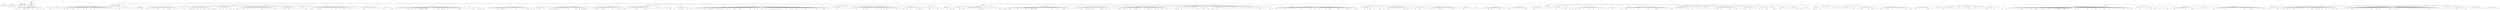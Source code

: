 digraph Tree {
	"t0" [label = "TEI"];
	"t1" [label = "teiHeader"];
	"t2" [label = "fileDesc"];
	"t3" [label = "titleStmt"];
	"t4" [label = "title"];
	"t5" [label = "author"];
	"t6" [label = "editor"];
	"t7" [label = "principal"];
	"t8" [label = "editionStmt"];
	"t9" [label = "edition"];
	"t10" [label = "respStmt"];
	"t11" [label = "name"];
	"t12" [label = "resp"];
	"t13" [label = "respStmt"];
	"t14" [label = "name"];
	"t15" [label = "resp"];
	"t16" [label = "publicationStmt"];
	"t17" [label = "publisher"];
	"t18" [label = "date"];
	"t19" [label = "availability"];
	"t20" [label = "licence"];
	"t21" [label = "idno"];
	"t22" [label = "idno"];
	"t23" [label = "idno"];
	"t24" [label = "idno"];
	"t25" [label = "idno"];
	"t26" [label = "sourceDesc"];
	"t27" [label = "profileDesc"];
	"t28" [label = "creation"];
	"t29" [label = "date"];
	"t30" [label = "langUsage"];
	"t31" [label = "language"];
	"t32" [label = "textClass"];
	"t33" [label = "keywords"];
	"t34" [label = "term"];
	"t35" [label = "text"];
	"t36" [label = "body"];
	"t37" [label = "head"];
	"t38" [label = "div"];
	"t39" [label = "head"];
	"t40" [label = "p"];
	"t41" [label = "p"];
	"t42" [label = "div"];
	"t43" [label = "head"];
	"t44" [label = "div"];
	"t45" [label = "pb"];
	"t46" [label = "head"];
	"t47" [label = "div"];
	"t48" [label = "head"];
	"t49" [label = "sp"];
	"t50" [label = "l"];
	"t51" [label = "l"];
	"t52" [label = "l"];
	"t53" [label = "ref"];
	"t54" [label = "l"];
	"t55" [label = "l"];
	"t56" [label = "pb"];
	"t57" [label = "l"];
	"t58" [label = "l"];
	"t59" [label = "l"];
	"t60" [label = "l"];
	"t61" [label = "ref"];
	"t62" [label = "ref"];
	"t63" [label = "l"];
	"t64" [label = "l"];
	"t65" [label = "l"];
	"t66" [label = "ref"];
	"t67" [label = "l"];
	"t68" [label = "l"];
	"t69" [label = "l"];
	"t70" [label = "ref"];
	"t71" [label = "l"];
	"t72" [label = "l"];
	"t73" [label = "l"];
	"t74" [label = "ref"];
	"t75" [label = "l"];
	"t76" [label = "ref"];
	"t77" [label = "l"];
	"t78" [label = "l"];
	"t79" [label = "ref"];
	"t80" [label = "l"];
	"t81" [label = "l"];
	"t82" [label = "ref"];
	"t83" [label = "sp"];
	"t84" [label = "l"];
	"t85" [label = "l"];
	"t86" [label = "l"];
	"t87" [label = "sp"];
	"t88" [label = "l"];
	"t89" [label = "l"];
	"t90" [label = "pb"];
	"t91" [label = "sp"];
	"t92" [label = "l"];
	"t93" [label = "l"];
	"t94" [label = "l"];
	"t95" [label = "l"];
	"t96" [label = "l"];
	"t97" [label = "l"];
	"t98" [label = "l"];
	"t99" [label = "sp"];
	"t100" [label = "l"];
	"t101" [label = "l"];
	"t102" [label = "l"];
	"t103" [label = "ref"];
	"t104" [label = "l"];
	"t105" [label = "l"];
	"t106" [label = "ref"];
	"t107" [label = "l"];
	"t108" [label = "l"];
	"t109" [label = "l"];
	"t110" [label = "l"];
	"t111" [label = "ref"];
	"t112" [label = "l"];
	"t113" [label = "ref"];
	"t114" [label = "l"];
	"t115" [label = "l"];
	"t116" [label = "l"];
	"t117" [label = "ref"];
	"t118" [label = "l"];
	"t119" [label = "l"];
	"t120" [label = "l"];
	"t121" [label = "l"];
	"t122" [label = "pb"];
	"t123" [label = "l"];
	"t124" [label = "l"];
	"t125" [label = "ref"];
	"t126" [label = "l"];
	"t127" [label = "l"];
	"t128" [label = "l"];
	"t129" [label = "ref"];
	"t130" [label = "l"];
	"t131" [label = "l"];
	"t132" [label = "l"];
	"t133" [label = "ref"];
	"t134" [label = "l"];
	"t135" [label = "l"];
	"t136" [label = "l"];
	"t137" [label = "l"];
	"t138" [label = "l"];
	"t139" [label = "l"];
	"t140" [label = "l"];
	"t141" [label = "l"];
	"t142" [label = "l"];
	"t143" [label = "l"];
	"t144" [label = "l"];
	"t145" [label = "l"];
	"t146" [label = "l"];
	"t147" [label = "l"];
	"t148" [label = "l"];
	"t149" [label = "sp"];
	"t150" [label = "l"];
	"t151" [label = "l"];
	"t152" [label = "l"];
	"t153" [label = "pb"];
	"t154" [label = "l"];
	"t155" [label = "l"];
	"t156" [label = "div"];
	"t157" [label = "head"];
	"t158" [label = "sp"];
	"t159" [label = "l"];
	"t160" [label = "sp"];
	"t161" [label = "l"];
	"t162" [label = "sp"];
	"t163" [label = "l"];
	"t164" [label = "l"];
	"t165" [label = "l"];
	"t166" [label = "sp"];
	"t167" [label = "l"];
	"t168" [label = "l"];
	"t169" [label = "div"];
	"t170" [label = "pb"];
	"t171" [label = "head"];
	"t172" [label = "sp"];
	"t173" [label = "l"];
	"t174" [label = "l"];
	"t175" [label = "l"];
	"t176" [label = "l"];
	"t177" [label = "l"];
	"t178" [label = "l"];
	"t179" [label = "l"];
	"t180" [label = "ref"];
	"t181" [label = "l"];
	"t182" [label = "l"];
	"t183" [label = "sp"];
	"t184" [label = "l"];
	"t185" [label = "l"];
	"t186" [label = "ref"];
	"t187" [label = "l"];
	"t188" [label = "l"];
	"t189" [label = "l"];
	"t190" [label = "l"];
	"t191" [label = "l"];
	"t192" [label = "l"];
	"t193" [label = "l"];
	"t194" [label = "l"];
	"t195" [label = "pb"];
	"t196" [label = "l"];
	"t197" [label = "l"];
	"t198" [label = "l"];
	"t199" [label = "l"];
	"t200" [label = "ref"];
	"t201" [label = "l"];
	"t202" [label = "l"];
	"t203" [label = "l"];
	"t204" [label = "ref"];
	"t205" [label = "l"];
	"t206" [label = "ref"];
	"t207" [label = "ref"];
	"t208" [label = "l"];
	"t209" [label = "l"];
	"t210" [label = "l"];
	"t211" [label = "l"];
	"t212" [label = "ref"];
	"t213" [label = "l"];
	"t214" [label = "l"];
	"t215" [label = "l"];
	"t216" [label = "sp"];
	"t217" [label = "l"];
	"t218" [label = "l"];
	"t219" [label = "l"];
	"t220" [label = "l"];
	"t221" [label = "ref"];
	"t222" [label = "sp"];
	"t223" [label = "l"];
	"t224" [label = "l"];
	"t225" [label = "l"];
	"t226" [label = "l"];
	"t227" [label = "ref"];
	"t228" [label = "l"];
	"t229" [label = "ref"];
	"t230" [label = "pb"];
	"t231" [label = "l"];
	"t232" [label = "l"];
	"t233" [label = "ref"];
	"t234" [label = "l"];
	"t235" [label = "l"];
	"t236" [label = "ref"];
	"t237" [label = "l"];
	"t238" [label = "ref"];
	"t239" [label = "l"];
	"t240" [label = "l"];
	"t241" [label = "ref"];
	"t242" [label = "l"];
	"t243" [label = "l"];
	"t244" [label = "ref"];
	"t245" [label = "l"];
	"t246" [label = "ref"];
	"t247" [label = "l"];
	"t248" [label = "l"];
	"t249" [label = "l"];
	"t250" [label = "ref"];
	"t251" [label = "l"];
	"t252" [label = "l"];
	"t253" [label = "ref"];
	"t254" [label = "l"];
	"t255" [label = "ref"];
	"t256" [label = "sp"];
	"t257" [label = "l"];
	"t258" [label = "ref"];
	"t259" [label = "l"];
	"t260" [label = "ref"];
	"t261" [label = "l"];
	"t262" [label = "l"];
	"t263" [label = "l"];
	"t264" [label = "ref"];
	"t265" [label = "l"];
	"t266" [label = "l"];
	"t267" [label = "ref"];
	"t268" [label = "l"];
	"t269" [label = "l"];
	"t270" [label = "l"];
	"t271" [label = "pb"];
	"t272" [label = "l"];
	"t273" [label = "l"];
	"t274" [label = "ref"];
	"t275" [label = "l"];
	"t276" [label = "ref"];
	"t277" [label = "l"];
	"t278" [label = "l"];
	"t279" [label = "ref"];
	"t280" [label = "sp"];
	"t281" [label = "l"];
	"t282" [label = "l"];
	"t283" [label = "ref"];
	"t284" [label = "l"];
	"t285" [label = "ref"];
	"t286" [label = "l"];
	"t287" [label = "l"];
	"t288" [label = "l"];
	"t289" [label = "l"];
	"t290" [label = "ref"];
	"t291" [label = "l"];
	"t292" [label = "l"];
	"t293" [label = "l"];
	"t294" [label = "l"];
	"t295" [label = "l"];
	"t296" [label = "l"];
	"t297" [label = "l"];
	"t298" [label = "l"];
	"t299" [label = "l"];
	"t300" [label = "l"];
	"t301" [label = "l"];
	"t302" [label = "l"];
	"t303" [label = "l"];
	"t304" [label = "ref"];
	"t305" [label = "l"];
	"t306" [label = "pb"];
	"t307" [label = "l"];
	"t308" [label = "l"];
	"t309" [label = "l"];
	"t310" [label = "l"];
	"t311" [label = "l"];
	"t312" [label = "l"];
	"t313" [label = "l"];
	"t314" [label = "l"];
	"t315" [label = "l"];
	"t316" [label = "ref"];
	"t317" [label = "l"];
	"t318" [label = "l"];
	"t319" [label = "sp"];
	"t320" [label = "l"];
	"t321" [label = "l"];
	"t322" [label = "l"];
	"t323" [label = "l"];
	"t324" [label = "l"];
	"t325" [label = "ref"];
	"t326" [label = "l"];
	"t327" [label = "l"];
	"t328" [label = "l"];
	"t329" [label = "ref"];
	"t330" [label = "l"];
	"t331" [label = "l"];
	"t332" [label = "l"];
	"t333" [label = "l"];
	"t334" [label = "l"];
	"t335" [label = "l"];
	"t336" [label = "sp"];
	"t337" [label = "pb"];
	"t338" [label = "l"];
	"t339" [label = "l"];
	"t340" [label = "l"];
	"t341" [label = "l"];
	"t342" [label = "l"];
	"t343" [label = "ref"];
	"t344" [label = "l"];
	"t345" [label = "ref"];
	"t346" [label = "l"];
	"t347" [label = "sp"];
	"t348" [label = "l"];
	"t349" [label = "l"];
	"t350" [label = "ref"];
	"t351" [label = "l"];
	"t352" [label = "ref"];
	"t353" [label = "l"];
	"t354" [label = "l"];
	"t355" [label = "l"];
	"t356" [label = "l"];
	"t357" [label = "ref"];
	"t358" [label = "l"];
	"t359" [label = "ref"];
	"t360" [label = "l"];
	"t361" [label = "ref"];
	"t362" [label = "l"];
	"t363" [label = "l"];
	"t364" [label = "l"];
	"t365" [label = "l"];
	"t366" [label = "l"];
	"t367" [label = "l"];
	"t368" [label = "l"];
	"t369" [label = "l"];
	"t370" [label = "pb"];
	"t371" [label = "l"];
	"t372" [label = "l"];
	"t373" [label = "l"];
	"t374" [label = "ref"];
	"t375" [label = "l"];
	"t376" [label = "l"];
	"t377" [label = "l"];
	"t378" [label = "l"];
	"t379" [label = "l"];
	"t380" [label = "l"];
	"t381" [label = "ref"];
	"t382" [label = "l"];
	"t383" [label = "l"];
	"t384" [label = "l"];
	"t385" [label = "l"];
	"t386" [label = "l"];
	"t387" [label = "l"];
	"t388" [label = "l"];
	"t389" [label = "sp"];
	"t390" [label = "l"];
	"t391" [label = "l"];
	"t392" [label = "sp"];
	"t393" [label = "l"];
	"t394" [label = "l"];
	"t395" [label = "l"];
	"t396" [label = "l"];
	"t397" [label = "l"];
	"t398" [label = "pb"];
	"t399" [label = "l"];
	"t400" [label = "ref"];
	"t401" [label = "l"];
	"t402" [label = "l"];
	"t403" [label = "l"];
	"t404" [label = "l"];
	"t405" [label = "l"];
	"t406" [label = "l"];
	"t407" [label = "l"];
	"t408" [label = "l"];
	"t409" [label = "l"];
	"t410" [label = "l"];
	"t411" [label = "l"];
	"t412" [label = "sp"];
	"t413" [label = "l"];
	"t414" [label = "sp"];
	"t415" [label = "l"];
	"t416" [label = "l"];
	"t417" [label = "ref"];
	"t418" [label = "l"];
	"t419" [label = "l"];
	"t420" [label = "l"];
	"t421" [label = "l"];
	"t422" [label = "l"];
	"t423" [label = "ref"];
	"t424" [label = "l"];
	"t425" [label = "ref"];
	"t426" [label = "div"];
	"t427" [label = "pb"];
	"t428" [label = "head"];
	"t429" [label = "sp"];
	"t430" [label = "l"];
	"t431" [label = "l"];
	"t432" [label = "l"];
	"t433" [label = "l"];
	"t434" [label = "l"];
	"t435" [label = "l"];
	"t436" [label = "l"];
	"t437" [label = "l"];
	"t438" [label = "l"];
	"t439" [label = "l"];
	"t440" [label = "l"];
	"t441" [label = "l"];
	"t442" [label = "ref"];
	"t443" [label = "ref"];
	"t444" [label = "l"];
	"t445" [label = "l"];
	"t446" [label = "ref"];
	"t447" [label = "l"];
	"t448" [label = "l"];
	"t449" [label = "l"];
	"t450" [label = "l"];
	"t451" [label = "l"];
	"t452" [label = "l"];
	"t453" [label = "ref"];
	"t454" [label = "l"];
	"t455" [label = "ref"];
	"t456" [label = "pb"];
	"t457" [label = "l"];
	"t458" [label = "l"];
	"t459" [label = "l"];
	"t460" [label = "l"];
	"t461" [label = "ref"];
	"t462" [label = "l"];
	"t463" [label = "l"];
	"t464" [label = "l"];
	"t465" [label = "l"];
	"t466" [label = "l"];
	"t467" [label = "ref"];
	"t468" [label = "l"];
	"t469" [label = "l"];
	"t470" [label = "l"];
	"t471" [label = "ref"];
	"t472" [label = "l"];
	"t473" [label = "ref"];
	"t474" [label = "l"];
	"t475" [label = "l"];
	"t476" [label = "l"];
	"t477" [label = "ref"];
	"t478" [label = "ref"];
	"t479" [label = "l"];
	"t480" [label = "ref"];
	"t481" [label = "l"];
	"t482" [label = "l"];
	"t483" [label = "ref"];
	"t484" [label = "l"];
	"t485" [label = "l"];
	"t486" [label = "l"];
	"t487" [label = "l"];
	"t488" [label = "l"];
	"t489" [label = "l"];
	"t490" [label = "l"];
	"t491" [label = "l"];
	"t492" [label = "l"];
	"t493" [label = "ref"];
	"t494" [label = "pb"];
	"t495" [label = "l"];
	"t496" [label = "l"];
	"t497" [label = "l"];
	"t498" [label = "l"];
	"t499" [label = "l"];
	"t500" [label = "sp"];
	"t501" [label = "l"];
	"t502" [label = "l"];
	"t503" [label = "l"];
	"t504" [label = "l"];
	"t505" [label = "sp"];
	"t506" [label = "l"];
	"t507" [label = "ref"];
	"t508" [label = "ref"];
	"t509" [label = "l"];
	"t510" [label = "l"];
	"t511" [label = "l"];
	"t512" [label = "l"];
	"t513" [label = "ref"];
	"t514" [label = "ref"];
	"t515" [label = "l"];
	"t516" [label = "ref"];
	"t517" [label = "l"];
	"t518" [label = "div"];
	"t519" [label = "pb"];
	"t520" [label = "head"];
	"t521" [label = "div"];
	"t522" [label = "head"];
	"t523" [label = "sp"];
	"t524" [label = "l"];
	"t525" [label = "ref"];
	"t526" [label = "l"];
	"t527" [label = "ref"];
	"t528" [label = "l"];
	"t529" [label = "l"];
	"t530" [label = "l"];
	"t531" [label = "l"];
	"t532" [label = "l"];
	"t533" [label = "l"];
	"t534" [label = "l"];
	"t535" [label = "l"];
	"t536" [label = "l"];
	"t537" [label = "ref"];
	"t538" [label = "l"];
	"t539" [label = "pb"];
	"t540" [label = "l"];
	"t541" [label = "l"];
	"t542" [label = "l"];
	"t543" [label = "ref"];
	"t544" [label = "l"];
	"t545" [label = "l"];
	"t546" [label = "l"];
	"t547" [label = "l"];
	"t548" [label = "l"];
	"t549" [label = "l"];
	"t550" [label = "l"];
	"t551" [label = "l"];
	"t552" [label = "l"];
	"t553" [label = "l"];
	"t554" [label = "ref"];
	"t555" [label = "l"];
	"t556" [label = "l"];
	"t557" [label = "l"];
	"t558" [label = "l"];
	"t559" [label = "l"];
	"t560" [label = "l"];
	"t561" [label = "l"];
	"t562" [label = "l"];
	"t563" [label = "ref"];
	"t564" [label = "l"];
	"t565" [label = "ref"];
	"t566" [label = "l"];
	"t567" [label = "l"];
	"t568" [label = "ref"];
	"t569" [label = "sp"];
	"t570" [label = "l"];
	"t571" [label = "l"];
	"t572" [label = "pb"];
	"t573" [label = "l"];
	"t574" [label = "l"];
	"t575" [label = "l"];
	"t576" [label = "l"];
	"t577" [label = "ref"];
	"t578" [label = "l"];
	"t579" [label = "l"];
	"t580" [label = "l"];
	"t581" [label = "l"];
	"t582" [label = "l"];
	"t583" [label = "sp"];
	"t584" [label = "l"];
	"t585" [label = "l"];
	"t586" [label = "ref"];
	"t587" [label = "l"];
	"t588" [label = "ref"];
	"t589" [label = "ref"];
	"t590" [label = "l"];
	"t591" [label = "l"];
	"t592" [label = "ref"];
	"t593" [label = "l"];
	"t594" [label = "l"];
	"t595" [label = "ref"];
	"t596" [label = "ref"];
	"t597" [label = "ref"];
	"t598" [label = "l"];
	"t599" [label = "ref"];
	"t600" [label = "l"];
	"t601" [label = "l"];
	"t602" [label = "l"];
	"t603" [label = "l"];
	"t604" [label = "l"];
	"t605" [label = "l"];
	"t606" [label = "l"];
	"t607" [label = "l"];
	"t608" [label = "pb"];
	"t609" [label = "l"];
	"t610" [label = "l"];
	"t611" [label = "l"];
	"t612" [label = "l"];
	"t613" [label = "l"];
	"t614" [label = "ref"];
	"t615" [label = "l"];
	"t616" [label = "ref"];
	"t617" [label = "l"];
	"t618" [label = "l"];
	"t619" [label = "ref"];
	"t620" [label = "l"];
	"t621" [label = "l"];
	"t622" [label = "ref"];
	"t623" [label = "l"];
	"t624" [label = "ref"];
	"t625" [label = "ref"];
	"t626" [label = "l"];
	"t627" [label = "ref"];
	"t628" [label = "l"];
	"t629" [label = "l"];
	"t630" [label = "l"];
	"t631" [label = "sp"];
	"t632" [label = "l"];
	"t633" [label = "l"];
	"t634" [label = "l"];
	"t635" [label = "l"];
	"t636" [label = "l"];
	"t637" [label = "ref"];
	"t638" [label = "l"];
	"t639" [label = "ref"];
	"t640" [label = "l"];
	"t641" [label = "l"];
	"t642" [label = "l"];
	"t643" [label = "l"];
	"t644" [label = "ref"];
	"t645" [label = "pb"];
	"t646" [label = "l"];
	"t647" [label = "ref"];
	"t648" [label = "l"];
	"t649" [label = "l"];
	"t650" [label = "l"];
	"t651" [label = "l"];
	"t652" [label = "l"];
	"t653" [label = "l"];
	"t654" [label = "ref"];
	"t655" [label = "l"];
	"t656" [label = "l"];
	"t657" [label = "l"];
	"t658" [label = "l"];
	"t659" [label = "ref"];
	"t660" [label = "l"];
	"t661" [label = "ref"];
	"t662" [label = "l"];
	"t663" [label = "ref"];
	"t664" [label = "l"];
	"t665" [label = "l"];
	"t666" [label = "ref"];
	"t667" [label = "sp"];
	"t668" [label = "l"];
	"t669" [label = "ref"];
	"t670" [label = "l"];
	"t671" [label = "l"];
	"t672" [label = "l"];
	"t673" [label = "l"];
	"t674" [label = "l"];
	"t675" [label = "l"];
	"t676" [label = "l"];
	"t677" [label = "l"];
	"t678" [label = "ref"];
	"t679" [label = "l"];
	"t680" [label = "pb"];
	"t681" [label = "l"];
	"t682" [label = "l"];
	"t683" [label = "l"];
	"t684" [label = "l"];
	"t685" [label = "l"];
	"t686" [label = "ref"];
	"t687" [label = "l"];
	"t688" [label = "ref"];
	"t689" [label = "l"];
	"t690" [label = "ref"];
	"t691" [label = "l"];
	"t692" [label = "l"];
	"t693" [label = "l"];
	"t694" [label = "l"];
	"t695" [label = "l"];
	"t696" [label = "sp"];
	"t697" [label = "l"];
	"t698" [label = "l"];
	"t699" [label = "l"];
	"t700" [label = "l"];
	"t701" [label = "l"];
	"t702" [label = "l"];
	"t703" [label = "l"];
	"t704" [label = "sp"];
	"t705" [label = "l"];
	"t706" [label = "l"];
	"t707" [label = "l"];
	"t708" [label = "sp"];
	"t709" [label = "pb"];
	"t710" [label = "l"];
	"t711" [label = "ref"];
	"t712" [label = "l"];
	"t713" [label = "l"];
	"t714" [label = "div"];
	"t715" [label = "head"];
	"t716" [label = "sp"];
	"t717" [label = "l"];
	"t718" [label = "ref"];
	"t719" [label = "l"];
	"t720" [label = "l"];
	"t721" [label = "l"];
	"t722" [label = "ref"];
	"t723" [label = "l"];
	"t724" [label = "ref"];
	"t725" [label = "l"];
	"t726" [label = "ref"];
	"t727" [label = "l"];
	"t728" [label = "ref"];
	"t729" [label = "l"];
	"t730" [label = "l"];
	"t731" [label = "l"];
	"t732" [label = "ref"];
	"t733" [label = "l"];
	"t734" [label = "sp"];
	"t735" [label = "l"];
	"t736" [label = "div"];
	"t737" [label = "pb"];
	"t738" [label = "head"];
	"t739" [label = "sp"];
	"t740" [label = "l"];
	"t741" [label = "ref"];
	"t742" [label = "l"];
	"t743" [label = "l"];
	"t744" [label = "l"];
	"t745" [label = "l"];
	"t746" [label = "l"];
	"t747" [label = "l"];
	"t748" [label = "l"];
	"t749" [label = "l"];
	"t750" [label = "l"];
	"t751" [label = "l"];
	"t752" [label = "ref"];
	"t753" [label = "l"];
	"t754" [label = "l"];
	"t755" [label = "l"];
	"t756" [label = "ref"];
	"t757" [label = "l"];
	"t758" [label = "ref"];
	"t759" [label = "ref"];
	"t760" [label = "l"];
	"t761" [label = "l"];
	"t762" [label = "l"];
	"t763" [label = "l"];
	"t764" [label = "l"];
	"t765" [label = "l"];
	"t766" [label = "ref"];
	"t767" [label = "pb"];
	"t768" [label = "l"];
	"t769" [label = "ref"];
	"t770" [label = "ref"];
	"t771" [label = "l"];
	"t772" [label = "ref"];
	"t773" [label = "l"];
	"t774" [label = "l"];
	"t775" [label = "l"];
	"t776" [label = "l"];
	"t777" [label = "ref"];
	"t778" [label = "l"];
	"t779" [label = "l"];
	"t780" [label = "ref"];
	"t781" [label = "l"];
	"t782" [label = "l"];
	"t783" [label = "l"];
	"t784" [label = "ref"];
	"t785" [label = "l"];
	"t786" [label = "ref"];
	"t787" [label = "l"];
	"t788" [label = "l"];
	"t789" [label = "l"];
	"t790" [label = "ref"];
	"t791" [label = "l"];
	"t792" [label = "ref"];
	"t793" [label = "l"];
	"t794" [label = "l"];
	"t795" [label = "l"];
	"t796" [label = "l"];
	"t797" [label = "l"];
	"t798" [label = "l"];
	"t799" [label = "l"];
	"t800" [label = "ref"];
	"t801" [label = "l"];
	"t802" [label = "l"];
	"t803" [label = "l"];
	"t804" [label = "ref"];
	"t805" [label = "l"];
	"t806" [label = "l"];
	"t807" [label = "pb"];
	"t808" [label = "l"];
	"t809" [label = "l"];
	"t810" [label = "l"];
	"t811" [label = "ref"];
	"t812" [label = "l"];
	"t813" [label = "ref"];
	"t814" [label = "l"];
	"t815" [label = "l"];
	"t816" [label = "ref"];
	"t817" [label = "l"];
	"t818" [label = "l"];
	"t819" [label = "ref"];
	"t820" [label = "l"];
	"t821" [label = "l"];
	"t822" [label = "ref"];
	"t823" [label = "l"];
	"t824" [label = "l"];
	"t825" [label = "ref"];
	"t826" [label = "ref"];
	"t827" [label = "l"];
	"t828" [label = "ref"];
	"t829" [label = "ref"];
	"t830" [label = "l"];
	"t831" [label = "ref"];
	"t832" [label = "l"];
	"t833" [label = "ref"];
	"t834" [label = "l"];
	"t835" [label = "ref"];
	"t836" [label = "l"];
	"t837" [label = "l"];
	"t838" [label = "ref"];
	"t839" [label = "l"];
	"t840" [label = "l"];
	"t841" [label = "l"];
	"t842" [label = "ref"];
	"t843" [label = "l"];
	"t844" [label = "l"];
	"t845" [label = "l"];
	"t846" [label = "l"];
	"t847" [label = "ref"];
	"t848" [label = "ref"];
	"t849" [label = "l"];
	"t850" [label = "l"];
	"t851" [label = "l"];
	"t852" [label = "pb"];
	"t853" [label = "l"];
	"t854" [label = "ref"];
	"t855" [label = "l"];
	"t856" [label = "l"];
	"t857" [label = "l"];
	"t858" [label = "l"];
	"t859" [label = "l"];
	"t860" [label = "l"];
	"t861" [label = "ref"];
	"t862" [label = "l"];
	"t863" [label = "l"];
	"t864" [label = "l"];
	"t865" [label = "l"];
	"t866" [label = "l"];
	"t867" [label = "l"];
	"t868" [label = "l"];
	"t869" [label = "l"];
	"t870" [label = "ref"];
	"t871" [label = "l"];
	"t872" [label = "l"];
	"t873" [label = "l"];
	"t874" [label = "l"];
	"t875" [label = "l"];
	"t876" [label = "ref"];
	"t877" [label = "l"];
	"t878" [label = "ref"];
	"t879" [label = "l"];
	"t880" [label = "l"];
	"t881" [label = "l"];
	"t882" [label = "l"];
	"t883" [label = "l"];
	"t884" [label = "div"];
	"t885" [label = "pb"];
	"t886" [label = "head"];
	"t887" [label = "sp"];
	"t888" [label = "l"];
	"t889" [label = "sp"];
	"t890" [label = "l"];
	"t891" [label = "sp"];
	"t892" [label = "l"];
	"t893" [label = "l"];
	"t894" [label = "ref"];
	"t895" [label = "l"];
	"t896" [label = "sp"];
	"t897" [label = "l"];
	"t898" [label = "l"];
	"t899" [label = "l"];
	"t900" [label = "sp"];
	"t901" [label = "l"];
	"t902" [label = "l"];
	"t903" [label = "l"];
	"t904" [label = "sp"];
	"t905" [label = "pb"];
	"t906" [label = "l"];
	"t907" [label = "l"];
	"t908" [label = "l"];
	"t909" [label = "l"];
	"t910" [label = "l"];
	"t911" [label = "l"];
	"t912" [label = "ref"];
	"t913" [label = "l"];
	"t914" [label = "l"];
	"t915" [label = "l"];
	"t916" [label = "l"];
	"t917" [label = "l"];
	"t918" [label = "ref"];
	"t919" [label = "l"];
	"t920" [label = "l"];
	"t921" [label = "ref"];
	"t922" [label = "l"];
	"t923" [label = "ref"];
	"t924" [label = "l"];
	"t925" [label = "l"];
	"t926" [label = "l"];
	"t927" [label = "l"];
	"t928" [label = "l"];
	"t929" [label = "l"];
	"t930" [label = "l"];
	"t931" [label = "ref"];
	"t932" [label = "l"];
	"t933" [label = "l"];
	"t934" [label = "l"];
	"t935" [label = "ref"];
	"t936" [label = "l"];
	"t937" [label = "l"];
	"t938" [label = "pb"];
	"t939" [label = "l"];
	"t940" [label = "l"];
	"t941" [label = "ref"];
	"t942" [label = "ref"];
	"t943" [label = "l"];
	"t944" [label = "l"];
	"t945" [label = "l"];
	"t946" [label = "l"];
	"t947" [label = "l"];
	"t948" [label = "l"];
	"t949" [label = "l"];
	"t950" [label = "ref"];
	"t951" [label = "l"];
	"t952" [label = "l"];
	"t953" [label = "l"];
	"t954" [label = "l"];
	"t955" [label = "sp"];
	"t956" [label = "l"];
	"t957" [label = "ref"];
	"t958" [label = "l"];
	"t959" [label = "l"];
	"t960" [label = "l"];
	"t961" [label = "ref"];
	"t962" [label = "l"];
	"t963" [label = "l"];
	"t964" [label = "ref"];
	"t965" [label = "l"];
	"t966" [label = "ref"];
	"t967" [label = "l"];
	"t968" [label = "l"];
	"t969" [label = "l"];
	"t970" [label = "l"];
	"t971" [label = "ref"];
	"t972" [label = "l"];
	"t973" [label = "l"];
	"t974" [label = "ref"];
	"t975" [label = "pb"];
	"t976" [label = "sp"];
	"t977" [label = "l"];
	"t978" [label = "sp"];
	"t979" [label = "l"];
	"t980" [label = "ref"];
	"t981" [label = "l"];
	"t982" [label = "sp"];
	"t983" [label = "l"];
	"t984" [label = "div"];
	"t985" [label = "head"];
	"t986" [label = "sp"];
	"t987" [label = "l"];
	"t988" [label = "l"];
	"t989" [label = "sp"];
	"t990" [label = "l"];
	"t991" [label = "ref"];
	"t992" [label = "l"];
	"t993" [label = "l"];
	"t994" [label = "l"];
	"t995" [label = "sp"];
	"t996" [label = "pb"];
	"t997" [label = "l"];
	"t998" [label = "sp"];
	"t999" [label = "l"];
	"t1000" [label = "ref"];
	"t1001" [label = "sp"];
	"t1002" [label = "l"];
	"t1003" [label = "l"];
	"t1004" [label = "div"];
	"t1005" [label = "pb"];
	"t1006" [label = "head"];
	"t1007" [label = "div"];
	"t1008" [label = "head"];
	"t1009" [label = "sp"];
	"t1010" [label = "l"];
	"t1011" [label = "sp"];
	"t1012" [label = "l"];
	"t1013" [label = "sp"];
	"t1014" [label = "l"];
	"t1015" [label = "l"];
	"t1016" [label = "l"];
	"t1017" [label = "ref"];
	"t1018" [label = "l"];
	"t1019" [label = "l"];
	"t1020" [label = "ref"];
	"t1021" [label = "sp"];
	"t1022" [label = "l"];
	"t1023" [label = "pb"];
	"t1024" [label = "l"];
	"t1025" [label = "ref"];
	"t1026" [label = "ref"];
	"t1027" [label = "l"];
	"t1028" [label = "l"];
	"t1029" [label = "l"];
	"t1030" [label = "l"];
	"t1031" [label = "l"];
	"t1032" [label = "ref"];
	"t1033" [label = "l"];
	"t1034" [label = "l"];
	"t1035" [label = "sp"];
	"t1036" [label = "l"];
	"t1037" [label = "ref"];
	"t1038" [label = "sp"];
	"t1039" [label = "l"];
	"t1040" [label = "l"];
	"t1041" [label = "l"];
	"t1042" [label = "l"];
	"t1043" [label = "l"];
	"t1044" [label = "l"];
	"t1045" [label = "l"];
	"t1046" [label = "l"];
	"t1047" [label = "l"];
	"t1048" [label = "l"];
	"t1049" [label = "l"];
	"t1050" [label = "ref"];
	"t1051" [label = "l"];
	"t1052" [label = "l"];
	"t1053" [label = "ref"];
	"t1054" [label = "pb"];
	"t1055" [label = "l"];
	"t1056" [label = "ref"];
	"t1057" [label = "l"];
	"t1058" [label = "l"];
	"t1059" [label = "l"];
	"t1060" [label = "sp"];
	"t1061" [label = "l"];
	"t1062" [label = "sp"];
	"t1063" [label = "l"];
	"t1064" [label = "l"];
	"t1065" [label = "l"];
	"t1066" [label = "l"];
	"t1067" [label = "sp"];
	"t1068" [label = "l"];
	"t1069" [label = "sp"];
	"t1070" [label = "l"];
	"t1071" [label = "l"];
	"t1072" [label = "sp"];
	"t1073" [label = "l"];
	"t1074" [label = "ref"];
	"t1075" [label = "l"];
	"t1076" [label = "ref"];
	"t1077" [label = "l"];
	"t1078" [label = "div"];
	"t1079" [label = "pb"];
	"t1080" [label = "head"];
	"t1081" [label = "sp"];
	"t1082" [label = "l"];
	"t1083" [label = "ref"];
	"t1084" [label = "l"];
	"t1085" [label = "ref"];
	"t1086" [label = "l"];
	"t1087" [label = "ref"];
	"t1088" [label = "l"];
	"t1089" [label = "l"];
	"t1090" [label = "ref"];
	"t1091" [label = "l"];
	"t1092" [label = "ref"];
	"t1093" [label = "l"];
	"t1094" [label = "l"];
	"t1095" [label = "l"];
	"t1096" [label = "l"];
	"t1097" [label = "l"];
	"t1098" [label = "ref"];
	"t1099" [label = "l"];
	"t1100" [label = "l"];
	"t1101" [label = "l"];
	"t1102" [label = "l"];
	"t1103" [label = "l"];
	"t1104" [label = "l"];
	"t1105" [label = "pb"];
	"t1106" [label = "l"];
	"t1107" [label = "l"];
	"t1108" [label = "l"];
	"t1109" [label = "l"];
	"t1110" [label = "ref"];
	"t1111" [label = "l"];
	"t1112" [label = "l"];
	"t1113" [label = "l"];
	"t1114" [label = "ref"];
	"t1115" [label = "l"];
	"t1116" [label = "ref"];
	"t1117" [label = "l"];
	"t1118" [label = "l"];
	"t1119" [label = "l"];
	"t1120" [label = "l"];
	"t1121" [label = "l"];
	"t1122" [label = "l"];
	"t1123" [label = "l"];
	"t1124" [label = "l"];
	"t1125" [label = "l"];
	"t1126" [label = "l"];
	"t1127" [label = "l"];
	"t1128" [label = "ref"];
	"t1129" [label = "l"];
	"t1130" [label = "l"];
	"t1131" [label = "l"];
	"t1132" [label = "l"];
	"t1133" [label = "ref"];
	"t1134" [label = "l"];
	"t1135" [label = "l"];
	"t1136" [label = "l"];
	"t1137" [label = "l"];
	"t1138" [label = "ref"];
	"t1139" [label = "l"];
	"t1140" [label = "pb"];
	"t1141" [label = "l"];
	"t1142" [label = "l"];
	"t1143" [label = "l"];
	"t1144" [label = "l"];
	"t1145" [label = "l"];
	"t1146" [label = "sp"];
	"t1147" [label = "l"];
	"t1148" [label = "l"];
	"t1149" [label = "l"];
	"t1150" [label = "l"];
	"t1151" [label = "l"];
	"t1152" [label = "l"];
	"t1153" [label = "l"];
	"t1154" [label = "ref"];
	"t1155" [label = "l"];
	"t1156" [label = "ref"];
	"t1157" [label = "l"];
	"t1158" [label = "l"];
	"t1159" [label = "l"];
	"t1160" [label = "ref"];
	"t1161" [label = "l"];
	"t1162" [label = "ref"];
	"t1163" [label = "ref"];
	"t1164" [label = "l"];
	"t1165" [label = "ref"];
	"t1166" [label = "l"];
	"t1167" [label = "l"];
	"t1168" [label = "ref"];
	"t1169" [label = "l"];
	"t1170" [label = "ref"];
	"t1171" [label = "l"];
	"t1172" [label = "l"];
	"t1173" [label = "l"];
	"t1174" [label = "l"];
	"t1175" [label = "l"];
	"t1176" [label = "pb"];
	"t1177" [label = "l"];
	"t1178" [label = "ref"];
	"t1179" [label = "ref"];
	"t1180" [label = "l"];
	"t1181" [label = "l"];
	"t1182" [label = "l"];
	"t1183" [label = "ref"];
	"t1184" [label = "l"];
	"t1185" [label = "ref"];
	"t1186" [label = "l"];
	"t1187" [label = "l"];
	"t1188" [label = "ref"];
	"t1189" [label = "l"];
	"t1190" [label = "l"];
	"t1191" [label = "sp"];
	"t1192" [label = "l"];
	"t1193" [label = "l"];
	"t1194" [label = "l"];
	"t1195" [label = "l"];
	"t1196" [label = "l"];
	"t1197" [label = "ref"];
	"t1198" [label = "ref"];
	"t1199" [label = "l"];
	"t1200" [label = "l"];
	"t1201" [label = "l"];
	"t1202" [label = "l"];
	"t1203" [label = "ref"];
	"t1204" [label = "l"];
	"t1205" [label = "l"];
	"t1206" [label = "l"];
	"t1207" [label = "l"];
	"t1208" [label = "ref"];
	"t1209" [label = "l"];
	"t1210" [label = "l"];
	"t1211" [label = "l"];
	"t1212" [label = "ref"];
	"t1213" [label = "l"];
	"t1214" [label = "ref"];
	"t1215" [label = "pb"];
	"t1216" [label = "l"];
	"t1217" [label = "l"];
	"t1218" [label = "l"];
	"t1219" [label = "ref"];
	"t1220" [label = "l"];
	"t1221" [label = "l"];
	"t1222" [label = "l"];
	"t1223" [label = "ref"];
	"t1224" [label = "l"];
	"t1225" [label = "l"];
	"t1226" [label = "l"];
	"t1227" [label = "ref"];
	"t1228" [label = "ref"];
	"t1229" [label = "l"];
	"t1230" [label = "l"];
	"t1231" [label = "ref"];
	"t1232" [label = "l"];
	"t1233" [label = "l"];
	"t1234" [label = "l"];
	"t1235" [label = "ref"];
	"t1236" [label = "l"];
	"t1237" [label = "l"];
	"t1238" [label = "ref"];
	"t1239" [label = "l"];
	"t1240" [label = "l"];
	"t1241" [label = "l"];
	"t1242" [label = "ref"];
	"t1243" [label = "l"];
	"t1244" [label = "l"];
	"t1245" [label = "l"];
	"t1246" [label = "ref"];
	"t1247" [label = "l"];
	"t1248" [label = "l"];
	"t1249" [label = "l"];
	"t1250" [label = "l"];
	"t1251" [label = "sp"];
	"t1252" [label = "pb"];
	"t1253" [label = "l"];
	"t1254" [label = "l"];
	"t1255" [label = "l"];
	"t1256" [label = "ref"];
	"t1257" [label = "ref"];
	"t1258" [label = "l"];
	"t1259" [label = "ref"];
	"t1260" [label = "l"];
	"t1261" [label = "l"];
	"t1262" [label = "ref"];
	"t1263" [label = "sp"];
	"t1264" [label = "l"];
	"t1265" [label = "sp"];
	"t1266" [label = "l"];
	"t1267" [label = "sp"];
	"t1268" [label = "l"];
	"t1269" [label = "sp"];
	"t1270" [label = "l"];
	"t1271" [label = "sp"];
	"t1272" [label = "l"];
	"t1273" [label = "sp"];
	"t1274" [label = "l"];
	"t1275" [label = "sp"];
	"t1276" [label = "l"];
	"t1277" [label = "sp"];
	"t1278" [label = "pb"];
	"t1279" [label = "l"];
	"t1280" [label = "sp"];
	"t1281" [label = "l"];
	"t1282" [label = "sp"];
	"t1283" [label = "l"];
	"t1284" [label = "sp"];
	"t1285" [label = "l"];
	"t1286" [label = "ref"];
	"t1287" [label = "sp"];
	"t1288" [label = "l"];
	"t1289" [label = "sp"];
	"t1290" [label = "l"];
	"t1291" [label = "l"];
	"t1292" [label = "l"];
	"t1293" [label = "ref"];
	"t1294" [label = "l"];
	"t1295" [label = "l"];
	"t1296" [label = "l"];
	"t1297" [label = "l"];
	"t1298" [label = "ref"];
	"t1299" [label = "l"];
	"t1300" [label = "sp"];
	"t1301" [label = "l"];
	"t1302" [label = "ref"];
	"t1303" [label = "l"];
	"t1304" [label = "pb"];
	"t1305" [label = "l"];
	"t1306" [label = "l"];
	"t1307" [label = "l"];
	"t1308" [label = "ref"];
	"t1309" [label = "ref"];
	"t1310" [label = "l"];
	"t1311" [label = "l"];
	"t1312" [label = "l"];
	"t1313" [label = "l"];
	"t1314" [label = "l"];
	"t1315" [label = "l"];
	"t1316" [label = "sp"];
	"t1317" [label = "l"];
	"t1318" [label = "sp"];
	"t1319" [label = "l"];
	"t1320" [label = "sp"];
	"t1321" [label = "l"];
	"t1322" [label = "sp"];
	"t1323" [label = "l"];
	"t1324" [label = "sp"];
	"t1325" [label = "l"];
	"t1326" [label = "sp"];
	"t1327" [label = "l"];
	"t1328" [label = "sp"];
	"t1329" [label = "pb"];
	"t1330" [label = "l"];
	"t1331" [label = "sp"];
	"t1332" [label = "l"];
	"t1333" [label = "sp"];
	"t1334" [label = "l"];
	"t1335" [label = "l"];
	"t1336" [label = "l"];
	"t1337" [label = "l"];
	"t1338" [label = "sp"];
	"t1339" [label = "l"];
	"t1340" [label = "l"];
	"t1341" [label = "l"];
	"t1342" [label = "sp"];
	"t1343" [label = "l"];
	"t1344" [label = "sp"];
	"t1345" [label = "l"];
	"t1346" [label = "sp"];
	"t1347" [label = "l"];
	"t1348" [label = "sp"];
	"t1349" [label = "pb"];
	"t1350" [label = "l"];
	"t1351" [label = "sp"];
	"t1352" [label = "l"];
	"t1353" [label = "l"];
	"t1354" [label = "l"];
	"t1355" [label = "l"];
	"t1356" [label = "ref"];
	"t1357" [label = "l"];
	"t1358" [label = "l"];
	"t1359" [label = "sp"];
	"t1360" [label = "l"];
	"t1361" [label = "l"];
	"t1362" [label = "l"];
	"t1363" [label = "sp"];
	"t1364" [label = "l"];
	"t1365" [label = "l"];
	"t1366" [label = "ref"];
	"t1367" [label = "l"];
	"t1368" [label = "ref"];
	"t1369" [label = "div"];
	"t1370" [label = "pb"];
	"t1371" [label = "head"];
	"t1372" [label = "sp"];
	"t1373" [label = "l"];
	"t1374" [label = "l"];
	"t1375" [label = "l"];
	"t1376" [label = "l"];
	"t1377" [label = "ref"];
	"t1378" [label = "l"];
	"t1379" [label = "l"];
	"t1380" [label = "l"];
	"t1381" [label = "l"];
	"t1382" [label = "l"];
	"t1383" [label = "l"];
	"t1384" [label = "ref"];
	"t1385" [label = "l"];
	"t1386" [label = "l"];
	"t1387" [label = "l"];
	"t1388" [label = "l"];
	"t1389" [label = "l"];
	"t1390" [label = "l"];
	"t1391" [label = "l"];
	"t1392" [label = "l"];
	"t1393" [label = "l"];
	"t1394" [label = "l"];
	"t1395" [label = "l"];
	"t1396" [label = "l"];
	"t1397" [label = "pb"];
	"t1398" [label = "l"];
	"t1399" [label = "l"];
	"t1400" [label = "l"];
	"t1401" [label = "l"];
	"t1402" [label = "l"];
	"t1403" [label = "l"];
	"t1404" [label = "l"];
	"t1405" [label = "ref"];
	"t1406" [label = "l"];
	"t1407" [label = "l"];
	"t1408" [label = "l"];
	"t1409" [label = "ref"];
	"t1410" [label = "l"];
	"t1411" [label = "l"];
	"t1412" [label = "l"];
	"t1413" [label = "ref"];
	"t1414" [label = "l"];
	"t1415" [label = "l"];
	"t1416" [label = "l"];
	"t1417" [label = "l"];
	"t1418" [label = "l"];
	"t1419" [label = "ref"];
	"t1420" [label = "l"];
	"t1421" [label = "l"];
	"t1422" [label = "l"];
	"t1423" [label = "ref"];
	"t1424" [label = "ref"];
	"t1425" [label = "l"];
	"t1426" [label = "l"];
	"t1427" [label = "l"];
	"t1428" [label = "l"];
	"t1429" [label = "l"];
	"t1430" [label = "l"];
	"t1431" [label = "pb"];
	"t1432" [label = "l"];
	"t1433" [label = "l"];
	"t1434" [label = "l"];
	"t1435" [label = "l"];
	"t1436" [label = "l"];
	"t1437" [label = "l"];
	"t1438" [label = "ref"];
	"t1439" [label = "l"];
	"t1440" [label = "ref"];
	"t1441" [label = "l"];
	"t1442" [label = "l"];
	"t1443" [label = "l"];
	"t1444" [label = "l"];
	"t1445" [label = "l"];
	"t1446" [label = "ref"];
	"t1447" [label = "l"];
	"t1448" [label = "ref"];
	"t1449" [label = "l"];
	"t1450" [label = "ref"];
	"t1451" [label = "l"];
	"t1452" [label = "div"];
	"t1453" [label = "pb"];
	"t1454" [label = "head"];
	"t1455" [label = "sp"];
	"t1456" [label = "l"];
	"t1457" [label = "sp"];
	"t1458" [label = "l"];
	"t1459" [label = "sp"];
	"t1460" [label = "l"];
	"t1461" [label = "sp"];
	"t1462" [label = "l"];
	"t1463" [label = "ref"];
	"t1464" [label = "l"];
	"t1465" [label = "l"];
	"t1466" [label = "ref"];
	"t1467" [label = "sp"];
	"t1468" [label = "l"];
	"t1469" [label = "l"];
	"t1470" [label = "ref"];
	"t1471" [label = "ref"];
	"t1472" [label = "l"];
	"t1473" [label = "l"];
	"t1474" [label = "l"];
	"t1475" [label = "pb"];
	"t1476" [label = "l"];
	"t1477" [label = "sp"];
	"t1478" [label = "l"];
	"t1479" [label = "l"];
	"t1480" [label = "l"];
	"t1481" [label = "ref"];
	"t1482" [label = "ref"];
	"t1483" [label = "l"];
	"t1484" [label = "sp"];
	"t1485" [label = "l"];
	"t1486" [label = "l"];
	"t1487" [label = "ref"];
	"t1488" [label = "l"];
	"t1489" [label = "l"];
	"t1490" [label = "l"];
	"t1491" [label = "ref"];
	"t1492" [label = "l"];
	"t1493" [label = "ref"];
	"t1494" [label = "l"];
	"t1495" [label = "l"];
	"t1496" [label = "l"];
	"t1497" [label = "l"];
	"t1498" [label = "l"];
	"t1499" [label = "l"];
	"t1500" [label = "l"];
	"t1501" [label = "l"];
	"t1502" [label = "l"];
	"t1503" [label = "l"];
	"t1504" [label = "l"];
	"t1505" [label = "ref"];
	"t1506" [label = "ref"];
	"t1507" [label = "l"];
	"t1508" [label = "l"];
	"t1509" [label = "pb"];
	"t1510" [label = "l"];
	"t1511" [label = "l"];
	"t1512" [label = "l"];
	"t1513" [label = "sp"];
	"t1514" [label = "l"];
	"t1515" [label = "l"];
	"t1516" [label = "l"];
	"t1517" [label = "ref"];
	"t1518" [label = "l"];
	"t1519" [label = "l"];
	"t1520" [label = "l"];
	"t1521" [label = "ref"];
	"t1522" [label = "ref"];
	"t1523" [label = "l"];
	"t1524" [label = "l"];
	"t1525" [label = "l"];
	"t1526" [label = "l"];
	"t1527" [label = "l"];
	"t1528" [label = "sp"];
	"t1529" [label = "l"];
	"t1530" [label = "l"];
	"t1531" [label = "l"];
	"t1532" [label = "ref"];
	"t1533" [label = "l"];
	"t1534" [label = "l"];
	"t1535" [label = "l"];
	"t1536" [label = "l"];
	"t1537" [label = "l"];
	"t1538" [label = "l"];
	"t1539" [label = "ref"];
	"t1540" [label = "l"];
	"t1541" [label = "pb"];
	"t1542" [label = "l"];
	"t1543" [label = "ref"];
	"t1544" [label = "l"];
	"t1545" [label = "l"];
	"t1546" [label = "l"];
	"t1547" [label = "l"];
	"t1548" [label = "l"];
	"t1549" [label = "l"];
	"t1550" [label = "l"];
	"t1551" [label = "l"];
	"t1552" [label = "ref"];
	"t1553" [label = "l"];
	"t1554" [label = "l"];
	"t1555" [label = "l"];
	"t1556" [label = "l"];
	"t1557" [label = "l"];
	"t1558" [label = "sp"];
	"t1559" [label = "l"];
	"t1560" [label = "l"];
	"t1561" [label = "l"];
	"t1562" [label = "ref"];
	"t1563" [label = "l"];
	"t1564" [label = "l"];
	"t1565" [label = "l"];
	"t1566" [label = "l"];
	"t1567" [label = "l"];
	"t1568" [label = "sp"];
	"t1569" [label = "l"];
	"t1570" [label = "sp"];
	"t1571" [label = "pb"];
	"t1572" [label = "l"];
	"t1573" [label = "l"];
	"t1574" [label = "l"];
	"t1575" [label = "l"];
	"t1576" [label = "div"];
	"t1577" [label = "pb"];
	"t1578" [label = "head"];
	"t1579" [label = "div"];
	"t1580" [label = "head"];
	"t1581" [label = "sp"];
	"t1582" [label = "l"];
	"t1583" [label = "l"];
	"t1584" [label = "l"];
	"t1585" [label = "l"];
	"t1586" [label = "l"];
	"t1587" [label = "l"];
	"t1588" [label = "l"];
	"t1589" [label = "ref"];
	"t1590" [label = "l"];
	"t1591" [label = "l"];
	"t1592" [label = "pb"];
	"t1593" [label = "l"];
	"t1594" [label = "l"];
	"t1595" [label = "l"];
	"t1596" [label = "l"];
	"t1597" [label = "l"];
	"t1598" [label = "l"];
	"t1599" [label = "ref"];
	"t1600" [label = "l"];
	"t1601" [label = "l"];
	"t1602" [label = "l"];
	"t1603" [label = "l"];
	"t1604" [label = "l"];
	"t1605" [label = "sp"];
	"t1606" [label = "l"];
	"t1607" [label = "l"];
	"t1608" [label = "ref"];
	"t1609" [label = "l"];
	"t1610" [label = "l"];
	"t1611" [label = "l"];
	"t1612" [label = "l"];
	"t1613" [label = "l"];
	"t1614" [label = "l"];
	"t1615" [label = "l"];
	"t1616" [label = "l"];
	"t1617" [label = "l"];
	"t1618" [label = "l"];
	"t1619" [label = "l"];
	"t1620" [label = "l"];
	"t1621" [label = "pb"];
	"t1622" [label = "l"];
	"t1623" [label = "l"];
	"t1624" [label = "sp"];
	"t1625" [label = "l"];
	"t1626" [label = "l"];
	"t1627" [label = "l"];
	"t1628" [label = "l"];
	"t1629" [label = "ref"];
	"t1630" [label = "ref"];
	"t1631" [label = "l"];
	"t1632" [label = "l"];
	"t1633" [label = "l"];
	"t1634" [label = "l"];
	"t1635" [label = "l"];
	"t1636" [label = "l"];
	"t1637" [label = "l"];
	"t1638" [label = "l"];
	"t1639" [label = "sp"];
	"t1640" [label = "l"];
	"t1641" [label = "l"];
	"t1642" [label = "l"];
	"t1643" [label = "l"];
	"t1644" [label = "sp"];
	"t1645" [label = "l"];
	"t1646" [label = "div"];
	"t1647" [label = "pb"];
	"t1648" [label = "head"];
	"t1649" [label = "sp"];
	"t1650" [label = "l"];
	"t1651" [label = "sp"];
	"t1652" [label = "l"];
	"t1653" [label = "l"];
	"t1654" [label = "ref"];
	"t1655" [label = "sp"];
	"t1656" [label = "l"];
	"t1657" [label = "l"];
	"t1658" [label = "sp"];
	"t1659" [label = "l"];
	"t1660" [label = "sp"];
	"t1661" [label = "l"];
	"t1662" [label = "l"];
	"t1663" [label = "l"];
	"t1664" [label = "l"];
	"t1665" [label = "pb"];
	"t1666" [label = "l"];
	"t1667" [label = "l"];
	"t1668" [label = "l"];
	"t1669" [label = "ref"];
	"t1670" [label = "l"];
	"t1671" [label = "l"];
	"t1672" [label = "ref"];
	"t1673" [label = "sp"];
	"t1674" [label = "l"];
	"t1675" [label = "l"];
	"t1676" [label = "ref"];
	"t1677" [label = "l"];
	"t1678" [label = "l"];
	"t1679" [label = "l"];
	"t1680" [label = "ref"];
	"t1681" [label = "l"];
	"t1682" [label = "l"];
	"t1683" [label = "l"];
	"t1684" [label = "l"];
	"t1685" [label = "l"];
	"t1686" [label = "l"];
	"t1687" [label = "l"];
	"t1688" [label = "ref"];
	"t1689" [label = "l"];
	"t1690" [label = "l"];
	"t1691" [label = "l"];
	"t1692" [label = "ref"];
	"t1693" [label = "l"];
	"t1694" [label = "l"];
	"t1695" [label = "l"];
	"t1696" [label = "l"];
	"t1697" [label = "pb"];
	"t1698" [label = "l"];
	"t1699" [label = "l"];
	"t1700" [label = "l"];
	"t1701" [label = "l"];
	"t1702" [label = "l"];
	"t1703" [label = "sp"];
	"t1704" [label = "l"];
	"t1705" [label = "l"];
	"t1706" [label = "l"];
	"t1707" [label = "l"];
	"t1708" [label = "l"];
	"t1709" [label = "ref"];
	"t1710" [label = "l"];
	"t1711" [label = "l"];
	"t1712" [label = "l"];
	"t1713" [label = "l"];
	"t1714" [label = "l"];
	"t1715" [label = "div"];
	"t1716" [label = "pb"];
	"t1717" [label = "head"];
	"t1718" [label = "sp"];
	"t1719" [label = "l"];
	"t1720" [label = "ref"];
	"t1721" [label = "l"];
	"t1722" [label = "ref"];
	"t1723" [label = "l"];
	"t1724" [label = "l"];
	"t1725" [label = "l"];
	"t1726" [label = "ref"];
	"t1727" [label = "l"];
	"t1728" [label = "l"];
	"t1729" [label = "l"];
	"t1730" [label = "l"];
	"t1731" [label = "l"];
	"t1732" [label = "l"];
	"t1733" [label = "l"];
	"t1734" [label = "l"];
	"t1735" [label = "l"];
	"t1736" [label = "ref"];
	"t1737" [label = "l"];
	"t1738" [label = "l"];
	"t1739" [label = "l"];
	"t1740" [label = "l"];
	"t1741" [label = "l"];
	"t1742" [label = "l"];
	"t1743" [label = "l"];
	"t1744" [label = "pb"];
	"t1745" [label = "l"];
	"t1746" [label = "l"];
	"t1747" [label = "l"];
	"t1748" [label = "l"];
	"t1749" [label = "l"];
	"t1750" [label = "l"];
	"t1751" [label = "ref"];
	"t1752" [label = "ref"];
	"t1753" [label = "l"];
	"t1754" [label = "l"];
	"t1755" [label = "l"];
	"t1756" [label = "l"];
	"t1757" [label = "l"];
	"t1758" [label = "l"];
	"t1759" [label = "l"];
	"t1760" [label = "l"];
	"t1761" [label = "l"];
	"t1762" [label = "l"];
	"t1763" [label = "l"];
	"t1764" [label = "ref"];
	"t1765" [label = "ref"];
	"t1766" [label = "div"];
	"t1767" [label = "pb"];
	"t1768" [label = "head"];
	"t1769" [label = "sp"];
	"t1770" [label = "l"];
	"t1771" [label = "sp"];
	"t1772" [label = "l"];
	"t1773" [label = "sp"];
	"t1774" [label = "l"];
	"t1775" [label = "sp"];
	"t1776" [label = "l"];
	"t1777" [label = "sp"];
	"t1778" [label = "l"];
	"t1779" [label = "sp"];
	"t1780" [label = "l"];
	"t1781" [label = "sp"];
	"t1782" [label = "pb"];
	"t1783" [label = "l"];
	"t1784" [label = "l"];
	"t1785" [label = "l"];
	"t1786" [label = "l"];
	"t1787" [label = "sp"];
	"t1788" [label = "l"];
	"t1789" [label = "ref"];
	"t1790" [label = "l"];
	"t1791" [label = "sp"];
	"t1792" [label = "l"];
	"t1793" [label = "l"];
	"t1794" [label = "ref"];
	"t1795" [label = "l"];
	"t1796" [label = "sp"];
	"t1797" [label = "l"];
	"t1798" [label = "l"];
	"t1799" [label = "sp"];
	"t1800" [label = "l"];
	"t1801" [label = "l"];
	"t1802" [label = "sp"];
	"t1803" [label = "l"];
	"t1804" [label = "sp"];
	"t1805" [label = "pb"];
	"t1806" [label = "l"];
	"t1807" [label = "l"];
	"t1808" [label = "l"];
	"t1809" [label = "l"];
	"t1810" [label = "l"];
	"t1811" [label = "l"];
	"t1812" [label = "sp"];
	"t1813" [label = "l"];
	"t1814" [label = "l"];
	"t1815" [label = "l"];
	"t1816" [label = "l"];
	"t1817" [label = "l"];
	"t1818" [label = "ref"];
	"t1819" [label = "l"];
	"t1820" [label = "l"];
	"t1821" [label = "l"];
	"t1822" [label = "ref"];
	"t1823" [label = "l"];
	"t1824" [label = "l"];
	"t1825" [label = "l"];
	"t1826" [label = "l"];
	"t1827" [label = "l"];
	"t1828" [label = "l"];
	"t1829" [label = "ref"];
	"t1830" [label = "ref"];
	"t1831" [label = "l"];
	"t1832" [label = "l"];
	"t1833" [label = "l"];
	"t1834" [label = "l"];
	"t1835" [label = "l"];
	"t1836" [label = "pb"];
	"t1837" [label = "l"];
	"t1838" [label = "l"];
	"t1839" [label = "sp"];
	"t1840" [label = "l"];
	"t1841" [label = "l"];
	"t1842" [label = "l"];
	"t1843" [label = "l"];
	"t1844" [label = "ref"];
	"t1845" [label = "ref"];
	"t1846" [label = "l"];
	"t1847" [label = "l"];
	"t1848" [label = "l"];
	"t1849" [label = "l"];
	"t1850" [label = "ref"];
	"t1851" [label = "l"];
	"t1852" [label = "l"];
	"t1853" [label = "l"];
	"t1854" [label = "l"];
	"t1855" [label = "l"];
	"t1856" [label = "sp"];
	"t1857" [label = "l"];
	"t1858" [label = "l"];
	"t1859" [label = "ref"];
	"t1860" [label = "l"];
	"t1861" [label = "l"];
	"t1862" [label = "ref"];
	"t1863" [label = "l"];
	"t1864" [label = "l"];
	"t1865" [label = "l"];
	"t1866" [label = "ref"];
	"t1867" [label = "pb"];
	"t1868" [label = "l"];
	"t1869" [label = "sp"];
	"t1870" [label = "l"];
	"t1871" [label = "l"];
	"t1872" [label = "l"];
	"t1873" [label = "l"];
	"t1874" [label = "ref"];
	"t1875" [label = "l"];
	"t1876" [label = "ref"];
	"t1877" [label = "l"];
	"t1878" [label = "sp"];
	"t1879" [label = "l"];
	"t1880" [label = "l"];
	"t1881" [label = "l"];
	"t1882" [label = "ref"];
	"t1883" [label = "l"];
	"t1884" [label = "l"];
	"t1885" [label = "l"];
	"t1886" [label = "l"];
	"t1887" [label = "l"];
	"t1888" [label = "l"];
	"t1889" [label = "sp"];
	"t1890" [label = "l"];
	"t1891" [label = "l"];
	"t1892" [label = "l"];
	"t1893" [label = "l"];
	"t1894" [label = "l"];
	"t1895" [label = "l"];
	"t1896" [label = "pb"];
	"t1897" [label = "l"];
	"t1898" [label = "l"];
	"t1899" [label = "sp"];
	"t1900" [label = "l"];
	"t1901" [label = "ref"];
	"t1902" [label = "l"];
	"t1903" [label = "l"];
	"t1904" [label = "l"];
	"t1905" [label = "l"];
	"t1906" [label = "l"];
	"t1907" [label = "l"];
	"t1908" [label = "l"];
	"t1909" [label = "div"];
	"t1910" [label = "head"];
	"t1911" [label = "sp"];
	"t1912" [label = "l"];
	"t1913" [label = "l"];
	"t1914" [label = "l"];
	"t1915" [label = "ref"];
	"t1916" [label = "ref"];
	"t1917" [label = "l"];
	"t1918" [label = "ref"];
	"t1919" [label = "l"];
	"t1920" [label = "l"];
	"t1921" [label = "sp"];
	"t1922" [label = "l"];
	"t1923" [label = "pb"];
	"t1924" [label = "l"];
	"t1925" [label = "l"];
	"t1926" [label = "sp"];
	"t1927" [label = "l"];
	"t1928" [label = "l"];
	"t1929" [label = "l"];
	"t1930" [label = "l"];
	"t1931" [label = "sp"];
	"t1932" [label = "l"];
	"t1933" [label = "sp"];
	"t1934" [label = "l"];
	"t1935" [label = "l"];
	"t1936" [label = "l"];
	"t1937" [label = "l"];
	"t1938" [label = "sp"];
	"t1939" [label = "l"];
	"t1940" [label = "l"];
	"t1941" [label = "l"];
	"t1942" [label = "sp"];
	"t1943" [label = "l"];
	"t1944" [label = "div"];
	"t1945" [label = "pb"];
	"t1946" [label = "head"];
	"t1947" [label = "sp"];
	"t1948" [label = "l"];
	"t1949" [label = "l"];
	"t1950" [label = "sp"];
	"t1951" [label = "l"];
	"t1952" [label = "sp"];
	"t1953" [label = "l"];
	"t1954" [label = "l"];
	"t1955" [label = "l"];
	"t1956" [label = "l"];
	"t1957" [label = "sp"];
	"t1958" [label = "l"];
	"t1959" [label = "l"];
	"t1960" [label = "ref"];
	"t1961" [label = "l"];
	"t1962" [label = "l"];
	"t1963" [label = "sp"];
	"t1964" [label = "pb"];
	"t1965" [label = "l"];
	"t1966" [label = "l"];
	"t1967" [label = "l"];
	"t1968" [label = "ref"];
	"t1969" [label = "l"];
	"t1970" [label = "l"];
	"t1971" [label = "l"];
	"t1972" [label = "l"];
	"t1973" [label = "l"];
	"t1974" [label = "ref"];
	"t1975" [label = "l"];
	"t1976" [label = "l"];
	"t1977" [label = "ref"];
	"t1978" [label = "l"];
	"t1979" [label = "ref"];
	"t1980" [label = "l"];
	"t1981" [label = "l"];
	"t1982" [label = "l"];
	"t1983" [label = "sp"];
	"t1984" [label = "l"];
	"t1985" [label = "l"];
	"t1986" [label = "l"];
	"t1987" [label = "ref"];
	"t1988" [label = "l"];
	"t1989" [label = "l"];
	"t1990" [label = "l"];
	"t1991" [label = "l"];
	"t1992" [label = "l"];
	"t1993" [label = "ref"];
	"t1994" [label = "l"];
	"t1995" [label = "l"];
	"t1996" [label = "l"];
	"t1997" [label = "pb"];
	"t1998" [label = "l"];
	"t1999" [label = "l"];
	"t2000" [label = "l"];
	"t2001" [label = "l"];
	"t2002" [label = "l"];
	"t2003" [label = "l"];
	"t2004" [label = "l"];
	"t2005" [label = "l"];
	"t2006" [label = "l"];
	"t2007" [label = "l"];
	"t2008" [label = "ref"];
	"t2009" [label = "l"];
	"t2010" [label = "l"];
	"t2011" [label = "l"];
	"t2012" [label = "ref"];
	"t2013" [label = "l"];
	"t2014" [label = "ref"];
	"t2015" [label = "sp"];
	"t2016" [label = "l"];
	"t2017" [label = "l"];
	"t2018" [label = "l"];
	"t2019" [label = "ref"];
	"t2020" [label = "l"];
	"t2021" [label = "l"];
	"t2022" [label = "l"];
	"t2023" [label = "l"];
	"t2024" [label = "l"];
	"t2025" [label = "l"];
	"t2026" [label = "l"];
	"t2027" [label = "l"];
	"t2028" [label = "l"];
	"t2029" [label = "ref"];
	"t2030" [label = "pb"];
	"t2031" [label = "l"];
	"t2032" [label = "l"];
	"t2033" [label = "l"];
	"t2034" [label = "l"];
	"t2035" [label = "div"];
	"t2036" [label = "head"];
	"t2037" [label = "sp"];
	"t2038" [label = "l"];
	"t2039" [label = "sp"];
	"t2040" [label = "l"];
	"t2041" [label = "sp"];
	"t2042" [label = "l"];
	"t2043" [label = "l"];
	"t2044" [label = "l"];
	"t2045" [label = "sp"];
	"t2046" [label = "l"];
	"t2047" [label = "l"];
	"t2048" [label = "pb"];
	"t2049" [label = "l"];
	"t2050" [label = "l"];
	"t2051" [label = "l"];
	"t2052" [label = "l"];
	"t2053" [label = "l"];
	"t2054" [label = "l"];
	"t2055" [label = "l"];
	"t2056" [label = "l"];
	"t2057" [label = "l"];
	"t2058" [label = "sp"];
	"t2059" [label = "l"];
	"t2060" [label = "l"];
	"t2061" [label = "l"];
	"t2062" [label = "l"];
	"t2063" [label = "sp"];
	"t2064" [label = "l"];
	"t2065" [label = "l"];
	"t2066" [label = "l"];
	"t2067" [label = "sp"];
	"t2068" [label = "l"];
	"t2069" [label = "sp"];
	"t2070" [label = "l"];
	"t2071" [label = "sp"];
	"t2072" [label = "l"];
	"t2073" [label = "pb"];
	"t2074" [label = "l"];
	"t2075" [label = "sp"];
	"t2076" [label = "l"];
	"t2077" [label = "l"];
	"t2078" [label = "l"];
	"t2079" [label = "l"];
	"t2080" [label = "l"];
	"t2081" [label = "l"];
	"t2082" [label = "l"];
	"t2083" [label = "sp"];
	"t2084" [label = "l"];
	"t2085" [label = "l"];
	"t2086" [label = "sp"];
	"t2087" [label = "l"];
	"t2088" [label = "sp"];
	"t2089" [label = "l"];
	"t2090" [label = "l"];
	"t2091" [label = "ref"];
	"t2092" [label = "l"];
	"t2093" [label = "l"];
	"t2094" [label = "l"];
	"t2095" [label = "l"];
	"t2096" [label = "l"];
	"t2097" [label = "pb"];
	"t2098" [label = "sp"];
	"t2099" [label = "l"];
	"t2100" [label = "l"];
	"t2101" [label = "sp"];
	"t2102" [label = "l"];
	"t2103" [label = "l"];
	"t2104" [label = "l"];
	"t2105" [label = "sp"];
	"t2106" [label = "l"];
	"t2107" [label = "ref"];
	"t2108" [label = "l"];
	"t2109" [label = "l"];
	"t2110" [label = "l"];
	"t2111" [label = "ref"];
	"t2112" [label = "div"];
	"t2113" [label = "pb"];
	"t2114" [label = "head"];
	"t2115" [label = "div"];
	"t2116" [label = "head"];
	"t2117" [label = "sp"];
	"t2118" [label = "l"];
	"t2119" [label = "l"];
	"t2120" [label = "l"];
	"t2121" [label = "l"];
	"t2122" [label = "l"];
	"t2123" [label = "l"];
	"t2124" [label = "l"];
	"t2125" [label = "l"];
	"t2126" [label = "l"];
	"t2127" [label = "l"];
	"t2128" [label = "l"];
	"t2129" [label = "ref"];
	"t2130" [label = "pb"];
	"t2131" [label = "l"];
	"t2132" [label = "l"];
	"t2133" [label = "l"];
	"t2134" [label = "l"];
	"t2135" [label = "l"];
	"t2136" [label = "l"];
	"t2137" [label = "l"];
	"t2138" [label = "ref"];
	"t2139" [label = "l"];
	"t2140" [label = "l"];
	"t2141" [label = "l"];
	"t2142" [label = "ref"];
	"t2143" [label = "l"];
	"t2144" [label = "ref"];
	"t2145" [label = "l"];
	"t2146" [label = "l"];
	"t2147" [label = "l"];
	"t2148" [label = "l"];
	"t2149" [label = "ref"];
	"t2150" [label = "l"];
	"t2151" [label = "ref"];
	"t2152" [label = "l"];
	"t2153" [label = "l"];
	"t2154" [label = "l"];
	"t2155" [label = "l"];
	"t2156" [label = "ref"];
	"t2157" [label = "l"];
	"t2158" [label = "l"];
	"t2159" [label = "l"];
	"t2160" [label = "l"];
	"t2161" [label = "l"];
	"t2162" [label = "l"];
	"t2163" [label = "l"];
	"t2164" [label = "ref"];
	"t2165" [label = "ref"];
	"t2166" [label = "l"];
	"t2167" [label = "pb"];
	"t2168" [label = "l"];
	"t2169" [label = "l"];
	"t2170" [label = "l"];
	"t2171" [label = "ref"];
	"t2172" [label = "l"];
	"t2173" [label = "l"];
	"t2174" [label = "l"];
	"t2175" [label = "l"];
	"t2176" [label = "l"];
	"t2177" [label = "l"];
	"t2178" [label = "l"];
	"t2179" [label = "l"];
	"t2180" [label = "ref"];
	"t2181" [label = "l"];
	"t2182" [label = "l"];
	"t2183" [label = "ref"];
	"t2184" [label = "l"];
	"t2185" [label = "l"];
	"t2186" [label = "l"];
	"t2187" [label = "l"];
	"t2188" [label = "l"];
	"t2189" [label = "l"];
	"t2190" [label = "l"];
	"t2191" [label = "ref"];
	"t2192" [label = "l"];
	"t2193" [label = "l"];
	"t2194" [label = "l"];
	"t2195" [label = "l"];
	"t2196" [label = "l"];
	"t2197" [label = "l"];
	"t2198" [label = "pb"];
	"t2199" [label = "l"];
	"t2200" [label = "l"];
	"t2201" [label = "l"];
	"t2202" [label = "l"];
	"t2203" [label = "l"];
	"t2204" [label = "l"];
	"t2205" [label = "ref"];
	"t2206" [label = "l"];
	"t2207" [label = "l"];
	"t2208" [label = "l"];
	"t2209" [label = "l"];
	"t2210" [label = "ref"];
	"t2211" [label = "l"];
	"t2212" [label = "l"];
	"t2213" [label = "l"];
	"t2214" [label = "l"];
	"t2215" [label = "l"];
	"t2216" [label = "l"];
	"t2217" [label = "l"];
	"t2218" [label = "l"];
	"t2219" [label = "l"];
	"t2220" [label = "l"];
	"t2221" [label = "ref"];
	"t2222" [label = "l"];
	"t2223" [label = "l"];
	"t2224" [label = "l"];
	"t2225" [label = "l"];
	"t2226" [label = "l"];
	"t2227" [label = "l"];
	"t2228" [label = "pb"];
	"t2229" [label = "l"];
	"t2230" [label = "l"];
	"t2231" [label = "div"];
	"t2232" [label = "head"];
	"t2233" [label = "sp"];
	"t2234" [label = "l"];
	"t2235" [label = "sp"];
	"t2236" [label = "l"];
	"t2237" [label = "l"];
	"t2238" [label = "l"];
	"t2239" [label = "ref"];
	"t2240" [label = "sp"];
	"t2241" [label = "l"];
	"t2242" [label = "l"];
	"t2243" [label = "sp"];
	"t2244" [label = "l"];
	"t2245" [label = "sp"];
	"t2246" [label = "pb"];
	"t2247" [label = "l"];
	"t2248" [label = "l"];
	"t2249" [label = "sp"];
	"t2250" [label = "l"];
	"t2251" [label = "l"];
	"t2252" [label = "ref"];
	"t2253" [label = "sp"];
	"t2254" [label = "l"];
	"t2255" [label = "sp"];
	"t2256" [label = "l"];
	"t2257" [label = "l"];
	"t2258" [label = "ref"];
	"t2259" [label = "l"];
	"t2260" [label = "l"];
	"t2261" [label = "l"];
	"t2262" [label = "l"];
	"t2263" [label = "sp"];
	"t2264" [label = "l"];
	"t2265" [label = "l"];
	"t2266" [label = "l"];
	"t2267" [label = "l"];
	"t2268" [label = "l"];
	"t2269" [label = "pb"];
	"t2270" [label = "l"];
	"t2271" [label = "div"];
	"t2272" [label = "head"];
	"t2273" [label = "sp"];
	"t2274" [label = "l"];
	"t2275" [label = "l"];
	"t2276" [label = "l"];
	"t2277" [label = "l"];
	"t2278" [label = "ref"];
	"t2279" [label = "l"];
	"t2280" [label = "l"];
	"t2281" [label = "l"];
	"t2282" [label = "l"];
	"t2283" [label = "l"];
	"t2284" [label = "l"];
	"t2285" [label = "l"];
	"t2286" [label = "l"];
	"t2287" [label = "ref"];
	"t2288" [label = "l"];
	"t2289" [label = "l"];
	"t2290" [label = "l"];
	"t2291" [label = "l"];
	"t2292" [label = "l"];
	"t2293" [label = "ref"];
	"t2294" [label = "pb"];
	"t2295" [label = "l"];
	"t2296" [label = "l"];
	"t2297" [label = "l"];
	"t2298" [label = "sp"];
	"t2299" [label = "l"];
	"t2300" [label = "l"];
	"t2301" [label = "l"];
	"t2302" [label = "l"];
	"t2303" [label = "l"];
	"t2304" [label = "l"];
	"t2305" [label = "l"];
	"t2306" [label = "l"];
	"t2307" [label = "l"];
	"t2308" [label = "l"];
	"t2309" [label = "sp"];
	"t2310" [label = "l"];
	"t2311" [label = "l"];
	"t2312" [label = "ref"];
	"t2313" [label = "l"];
	"t2314" [label = "ref"];
	"t2315" [label = "l"];
	"t2316" [label = "l"];
	"t2317" [label = "l"];
	"t2318" [label = "l"];
	"t2319" [label = "l"];
	"t2320" [label = "l"];
	"t2321" [label = "l"];
	"t2322" [label = "l"];
	"t2323" [label = "pb"];
	"t2324" [label = "l"];
	"t2325" [label = "l"];
	"t2326" [label = "l"];
	"t2327" [label = "l"];
	"t2328" [label = "l"];
	"t2329" [label = "l"];
	"t2330" [label = "l"];
	"t2331" [label = "l"];
	"t2332" [label = "l"];
	"t2333" [label = "l"];
	"t2334" [label = "l"];
	"t2335" [label = "l"];
	"t2336" [label = "l"];
	"t2337" [label = "l"];
	"t2338" [label = "ref"];
	"t2339" [label = "l"];
	"t2340" [label = "l"];
	"t2341" [label = "l"];
	"t2342" [label = "l"];
	"t2343" [label = "ref"];
	"t2344" [label = "l"];
	"t2345" [label = "ref"];
	"t2346" [label = "l"];
	"t2347" [label = "ref"];
	"t2348" [label = "l"];
	"t2349" [label = "l"];
	"t2350" [label = "l"];
	"t2351" [label = "l"];
	"t2352" [label = "l"];
	"t2353" [label = "l"];
	"t2354" [label = "l"];
	"t2355" [label = "l"];
	"t2356" [label = "pb"];
	"t2357" [label = "l"];
	"t2358" [label = "l"];
	"t2359" [label = "sp"];
	"t2360" [label = "l"];
	"t2361" [label = "div"];
	"t2362" [label = "head"];
	"t2363" [label = "sp"];
	"t2364" [label = "l"];
	"t2365" [label = "ref"];
	"t2366" [label = "sp"];
	"t2367" [label = "l"];
	"t2368" [label = "sp"];
	"t2369" [label = "l"];
	"t2370" [label = "l"];
	"t2371" [label = "l"];
	"t2372" [label = "sp"];
	"t2373" [label = "l"];
	"t2374" [label = "l"];
	"t2375" [label = "pb"];
	"t2376" [label = "l"];
	"t2377" [label = "l"];
	"t2378" [label = "l"];
	"t2379" [label = "l"];
	"t2380" [label = "ref"];
	"t2381" [label = "l"];
	"t2382" [label = "l"];
	"t2383" [label = "l"];
	"t2384" [label = "ref"];
	"t2385" [label = "l"];
	"t2386" [label = "l"];
	"t2387" [label = "l"];
	"t2388" [label = "l"];
	"t2389" [label = "l"];
	"t2390" [label = "ref"];
	"t2391" [label = "l"];
	"t2392" [label = "l"];
	"t2393" [label = "l"];
	"t2394" [label = "l"];
	"t2395" [label = "l"];
	"t2396" [label = "l"];
	"t2397" [label = "l"];
	"t2398" [label = "l"];
	"t2399" [label = "l"];
	"t2400" [label = "l"];
	"t2401" [label = "l"];
	"t2402" [label = "l"];
	"t2403" [label = "l"];
	"t2404" [label = "ref"];
	"t2405" [label = "ref"];
	"t2406" [label = "l"];
	"t2407" [label = "l"];
	"t2408" [label = "l"];
	"t2409" [label = "pb"];
	"t2410" [label = "l"];
	"t2411" [label = "ref"];
	"t2412" [label = "l"];
	"t2413" [label = "ref"];
	"t2414" [label = "l"];
	"t2415" [label = "l"];
	"t2416" [label = "ref"];
	"t2417" [label = "l"];
	"t2418" [label = "l"];
	"t2419" [label = "l"];
	"t2420" [label = "ref"];
	"t2421" [label = "l"];
	"t2422" [label = "l"];
	"t2423" [label = "l"];
	"t2424" [label = "l"];
	"t2425" [label = "l"];
	"t2426" [label = "ref"];
	"t2427" [label = "l"];
	"t2428" [label = "l"];
	"t2429" [label = "l"];
	"t2430" [label = "ref"];
	"t2431" [label = "l"];
	"t2432" [label = "l"];
	"t2433" [label = "sp"];
	"t2434" [label = "l"];
	"t2435" [label = "l"];
	"t2436" [label = "l"];
	"t2437" [label = "l"];
	"t2438" [label = "l"];
	"t2439" [label = "l"];
	"t2440" [label = "l"];
	"t2441" [label = "l"];
	"t2442" [label = "l"];
	"t2443" [label = "ref"];
	"t2444" [label = "pb"];
	"t2445" [label = "l"];
	"t2446" [label = "l"];
	"t2447" [label = "l"];
	"t2448" [label = "l"];
	"t2449" [label = "l"];
	"t2450" [label = "l"];
	"t2451" [label = "l"];
	"t2452" [label = "l"];
	"t2453" [label = "l"];
	"t2454" [label = "l"];
	"t2455" [label = "l"];
	"t2456" [label = "l"];
	"t2457" [label = "l"];
	"t2458" [label = "l"];
	"t2459" [label = "ref"];
	"t2460" [label = "l"];
	"t2461" [label = "l"];
	"t2462" [label = "l"];
	"t2463" [label = "l"];
	"t2464" [label = "ref"];
	"t2465" [label = "l"];
	"t2466" [label = "l"];
	"t2467" [label = "ref"];
	"t2468" [label = "l"];
	"t2469" [label = "l"];
	"t2470" [label = "l"];
	"t2471" [label = "l"];
	"t2472" [label = "l"];
	"t2473" [label = "l"];
	"t2474" [label = "l"];
	"t2475" [label = "ref"];
	"t2476" [label = "l"];
	"t2477" [label = "pb"];
	"t2478" [label = "l"];
	"t2479" [label = "l"];
	"t2480" [label = "l"];
	"t2481" [label = "ref"];
	"t2482" [label = "l"];
	"t2483" [label = "ref"];
	"t2484" [label = "ref"];
	"t2485" [label = "l"];
	"t2486" [label = "l"];
	"t2487" [label = "l"];
	"t2488" [label = "l"];
	"t2489" [label = "l"];
	"t2490" [label = "l"];
	"t2491" [label = "l"];
	"t2492" [label = "l"];
	"t2493" [label = "l"];
	"t2494" [label = "l"];
	"t2495" [label = "l"];
	"t2496" [label = "l"];
	"t2497" [label = "l"];
	"t2498" [label = "l"];
	"t2499" [label = "l"];
	"t2500" [label = "l"];
	"t2501" [label = "l"];
	"t2502" [label = "l"];
	"t2503" [label = "l"];
	"t2504" [label = "l"];
	"t2505" [label = "l"];
	"t2506" [label = "l"];
	"t2507" [label = "l"];
	"t2508" [label = "l"];
	"t2509" [label = "pb"];
	"t2510" [label = "l"];
	"t2511" [label = "l"];
	"t2512" [label = "l"];
	"t2513" [label = "l"];
	"t2514" [label = "l"];
	"t2515" [label = "l"];
	"t2516" [label = "l"];
	"t2517" [label = "l"];
	"t2518" [label = "l"];
	"t2519" [label = "l"];
	"t2520" [label = "sp"];
	"t2521" [label = "l"];
	"t2522" [label = "l"];
	"t2523" [label = "sp"];
	"t2524" [label = "l"];
	"t2525" [label = "l"];
	"t2526" [label = "sp"];
	"t2527" [label = "l"];
	"t2528" [label = "sp"];
	"t2529" [label = "l"];
	"t2530" [label = "l"];
	"t2531" [label = "l"];
	"t2532" [label = "l"];
	"t2533" [label = "l"];
	"t2534" [label = "pb"];
	"t2535" [label = "l"];
	"t2536" [label = "l"];
	"t2537" [label = "l"];
	"t2538" [label = "l"];
	"t2539" [label = "l"];
	"t2540" [label = "l"];
	"t2541" [label = "ref"];
	"t2542" [label = "l"];
	"t2543" [label = "ref"];
	"t2544" [label = "l"];
	"t2545" [label = "sp"];
	"t2546" [label = "l"];
	"t2547" [label = "l"];
	"t2548" [label = "l"];
	"t2549" [label = "l"];
	"t2550" [label = "l"];
	"t2551" [label = "l"];
	"t2552" [label = "l"];
	"t2553" [label = "l"];
	"t2554" [label = "l"];
	"t2555" [label = "sp"];
	"t2556" [label = "l"];
	"t2557" [label = "sp"];
	"t2558" [label = "l"];
	"t2559" [label = "sp"];
	"t2560" [label = "pb"];
	"t2561" [label = "l"];
	"t2562" [label = "l"];
	"t2563" [label = "l"];
	"t2564" [label = "l"];
	"t2565" [label = "l"];
	"t2566" [label = "l"];
	"t2567" [label = "l"];
	"t2568" [label = "l"];
	"t2569" [label = "l"];
	"t2570" [label = "l"];
	"t2571" [label = "l"];
	"t0" -> "t1";
	"t1" -> "t2";
	"t2" -> "t3";
	"t3" -> "t4";
	"t3" -> "t5";
	"t3" -> "t6";
	"t3" -> "t7";
	"t2" -> "t8";
	"t8" -> "t9";
	"t8" -> "t10";
	"t10" -> "t11";
	"t10" -> "t12";
	"t8" -> "t13";
	"t13" -> "t14";
	"t13" -> "t15";
	"t2" -> "t16";
	"t16" -> "t17";
	"t16" -> "t18";
	"t16" -> "t19";
	"t19" -> "t20";
	"t16" -> "t21";
	"t16" -> "t22";
	"t16" -> "t23";
	"t16" -> "t24";
	"t16" -> "t25";
	"t2" -> "t26";
	"t1" -> "t27";
	"t27" -> "t28";
	"t28" -> "t29";
	"t27" -> "t30";
	"t30" -> "t31";
	"t27" -> "t32";
	"t32" -> "t33";
	"t33" -> "t34";
	"t0" -> "t35";
	"t35" -> "t36";
	"t36" -> "t37";
	"t36" -> "t38";
	"t38" -> "t39";
	"t38" -> "t40";
	"t38" -> "t41";
	"t36" -> "t42";
	"t42" -> "t43";
	"t36" -> "t44";
	"t44" -> "t45";
	"t44" -> "t46";
	"t44" -> "t47";
	"t47" -> "t48";
	"t47" -> "t49";
	"t49" -> "t50";
	"t49" -> "t51";
	"t49" -> "t52";
	"t52" -> "t53";
	"t49" -> "t54";
	"t49" -> "t55";
	"t55" -> "t56";
	"t49" -> "t57";
	"t49" -> "t58";
	"t49" -> "t59";
	"t49" -> "t60";
	"t60" -> "t61";
	"t60" -> "t62";
	"t49" -> "t63";
	"t49" -> "t64";
	"t49" -> "t65";
	"t65" -> "t66";
	"t49" -> "t67";
	"t49" -> "t68";
	"t49" -> "t69";
	"t69" -> "t70";
	"t49" -> "t71";
	"t49" -> "t72";
	"t49" -> "t73";
	"t73" -> "t74";
	"t49" -> "t75";
	"t75" -> "t76";
	"t49" -> "t77";
	"t49" -> "t78";
	"t78" -> "t79";
	"t49" -> "t80";
	"t49" -> "t81";
	"t81" -> "t82";
	"t47" -> "t83";
	"t83" -> "t84";
	"t83" -> "t85";
	"t83" -> "t86";
	"t47" -> "t87";
	"t87" -> "t88";
	"t87" -> "t89";
	"t89" -> "t90";
	"t47" -> "t91";
	"t91" -> "t92";
	"t91" -> "t93";
	"t91" -> "t94";
	"t91" -> "t95";
	"t91" -> "t96";
	"t91" -> "t97";
	"t91" -> "t98";
	"t47" -> "t99";
	"t99" -> "t100";
	"t99" -> "t101";
	"t99" -> "t102";
	"t102" -> "t103";
	"t99" -> "t104";
	"t99" -> "t105";
	"t105" -> "t106";
	"t99" -> "t107";
	"t99" -> "t108";
	"t99" -> "t109";
	"t99" -> "t110";
	"t110" -> "t111";
	"t99" -> "t112";
	"t112" -> "t113";
	"t99" -> "t114";
	"t99" -> "t115";
	"t99" -> "t116";
	"t116" -> "t117";
	"t99" -> "t118";
	"t99" -> "t119";
	"t99" -> "t120";
	"t99" -> "t121";
	"t121" -> "t122";
	"t99" -> "t123";
	"t99" -> "t124";
	"t124" -> "t125";
	"t99" -> "t126";
	"t99" -> "t127";
	"t99" -> "t128";
	"t128" -> "t129";
	"t99" -> "t130";
	"t99" -> "t131";
	"t99" -> "t132";
	"t132" -> "t133";
	"t99" -> "t134";
	"t99" -> "t135";
	"t99" -> "t136";
	"t99" -> "t137";
	"t99" -> "t138";
	"t99" -> "t139";
	"t99" -> "t140";
	"t99" -> "t141";
	"t99" -> "t142";
	"t99" -> "t143";
	"t99" -> "t144";
	"t99" -> "t145";
	"t99" -> "t146";
	"t99" -> "t147";
	"t99" -> "t148";
	"t47" -> "t149";
	"t149" -> "t150";
	"t149" -> "t151";
	"t149" -> "t152";
	"t152" -> "t153";
	"t149" -> "t154";
	"t149" -> "t155";
	"t44" -> "t156";
	"t156" -> "t157";
	"t156" -> "t158";
	"t158" -> "t159";
	"t156" -> "t160";
	"t160" -> "t161";
	"t156" -> "t162";
	"t162" -> "t163";
	"t162" -> "t164";
	"t162" -> "t165";
	"t156" -> "t166";
	"t166" -> "t167";
	"t166" -> "t168";
	"t44" -> "t169";
	"t169" -> "t170";
	"t169" -> "t171";
	"t169" -> "t172";
	"t172" -> "t173";
	"t172" -> "t174";
	"t172" -> "t175";
	"t172" -> "t176";
	"t172" -> "t177";
	"t172" -> "t178";
	"t172" -> "t179";
	"t179" -> "t180";
	"t172" -> "t181";
	"t172" -> "t182";
	"t169" -> "t183";
	"t183" -> "t184";
	"t183" -> "t185";
	"t185" -> "t186";
	"t183" -> "t187";
	"t183" -> "t188";
	"t183" -> "t189";
	"t183" -> "t190";
	"t183" -> "t191";
	"t183" -> "t192";
	"t183" -> "t193";
	"t183" -> "t194";
	"t194" -> "t195";
	"t183" -> "t196";
	"t183" -> "t197";
	"t183" -> "t198";
	"t183" -> "t199";
	"t199" -> "t200";
	"t183" -> "t201";
	"t183" -> "t202";
	"t183" -> "t203";
	"t203" -> "t204";
	"t183" -> "t205";
	"t205" -> "t206";
	"t205" -> "t207";
	"t183" -> "t208";
	"t183" -> "t209";
	"t183" -> "t210";
	"t183" -> "t211";
	"t211" -> "t212";
	"t183" -> "t213";
	"t183" -> "t214";
	"t183" -> "t215";
	"t169" -> "t216";
	"t216" -> "t217";
	"t216" -> "t218";
	"t216" -> "t219";
	"t216" -> "t220";
	"t220" -> "t221";
	"t169" -> "t222";
	"t222" -> "t223";
	"t222" -> "t224";
	"t222" -> "t225";
	"t222" -> "t226";
	"t226" -> "t227";
	"t222" -> "t228";
	"t228" -> "t229";
	"t228" -> "t230";
	"t222" -> "t231";
	"t222" -> "t232";
	"t232" -> "t233";
	"t222" -> "t234";
	"t222" -> "t235";
	"t235" -> "t236";
	"t222" -> "t237";
	"t237" -> "t238";
	"t222" -> "t239";
	"t222" -> "t240";
	"t240" -> "t241";
	"t222" -> "t242";
	"t222" -> "t243";
	"t243" -> "t244";
	"t222" -> "t245";
	"t245" -> "t246";
	"t222" -> "t247";
	"t222" -> "t248";
	"t222" -> "t249";
	"t249" -> "t250";
	"t222" -> "t251";
	"t222" -> "t252";
	"t252" -> "t253";
	"t222" -> "t254";
	"t254" -> "t255";
	"t169" -> "t256";
	"t256" -> "t257";
	"t257" -> "t258";
	"t256" -> "t259";
	"t259" -> "t260";
	"t256" -> "t261";
	"t256" -> "t262";
	"t256" -> "t263";
	"t263" -> "t264";
	"t256" -> "t265";
	"t256" -> "t266";
	"t266" -> "t267";
	"t256" -> "t268";
	"t256" -> "t269";
	"t256" -> "t270";
	"t270" -> "t271";
	"t256" -> "t272";
	"t256" -> "t273";
	"t273" -> "t274";
	"t256" -> "t275";
	"t275" -> "t276";
	"t256" -> "t277";
	"t256" -> "t278";
	"t278" -> "t279";
	"t169" -> "t280";
	"t280" -> "t281";
	"t280" -> "t282";
	"t282" -> "t283";
	"t280" -> "t284";
	"t284" -> "t285";
	"t280" -> "t286";
	"t280" -> "t287";
	"t280" -> "t288";
	"t280" -> "t289";
	"t289" -> "t290";
	"t280" -> "t291";
	"t280" -> "t292";
	"t280" -> "t293";
	"t280" -> "t294";
	"t280" -> "t295";
	"t280" -> "t296";
	"t280" -> "t297";
	"t280" -> "t298";
	"t280" -> "t299";
	"t280" -> "t300";
	"t280" -> "t301";
	"t280" -> "t302";
	"t280" -> "t303";
	"t303" -> "t304";
	"t280" -> "t305";
	"t305" -> "t306";
	"t280" -> "t307";
	"t280" -> "t308";
	"t280" -> "t309";
	"t280" -> "t310";
	"t280" -> "t311";
	"t280" -> "t312";
	"t280" -> "t313";
	"t280" -> "t314";
	"t280" -> "t315";
	"t315" -> "t316";
	"t280" -> "t317";
	"t280" -> "t318";
	"t169" -> "t319";
	"t319" -> "t320";
	"t319" -> "t321";
	"t319" -> "t322";
	"t319" -> "t323";
	"t319" -> "t324";
	"t324" -> "t325";
	"t319" -> "t326";
	"t319" -> "t327";
	"t319" -> "t328";
	"t328" -> "t329";
	"t319" -> "t330";
	"t319" -> "t331";
	"t319" -> "t332";
	"t319" -> "t333";
	"t319" -> "t334";
	"t319" -> "t335";
	"t169" -> "t336";
	"t336" -> "t337";
	"t336" -> "t338";
	"t336" -> "t339";
	"t336" -> "t340";
	"t336" -> "t341";
	"t336" -> "t342";
	"t342" -> "t343";
	"t336" -> "t344";
	"t344" -> "t345";
	"t336" -> "t346";
	"t169" -> "t347";
	"t347" -> "t348";
	"t347" -> "t349";
	"t349" -> "t350";
	"t347" -> "t351";
	"t351" -> "t352";
	"t347" -> "t353";
	"t347" -> "t354";
	"t347" -> "t355";
	"t347" -> "t356";
	"t356" -> "t357";
	"t347" -> "t358";
	"t358" -> "t359";
	"t347" -> "t360";
	"t360" -> "t361";
	"t347" -> "t362";
	"t347" -> "t363";
	"t347" -> "t364";
	"t347" -> "t365";
	"t347" -> "t366";
	"t347" -> "t367";
	"t347" -> "t368";
	"t347" -> "t369";
	"t369" -> "t370";
	"t347" -> "t371";
	"t347" -> "t372";
	"t347" -> "t373";
	"t373" -> "t374";
	"t347" -> "t375";
	"t347" -> "t376";
	"t347" -> "t377";
	"t347" -> "t378";
	"t347" -> "t379";
	"t347" -> "t380";
	"t380" -> "t381";
	"t347" -> "t382";
	"t347" -> "t383";
	"t347" -> "t384";
	"t347" -> "t385";
	"t347" -> "t386";
	"t347" -> "t387";
	"t347" -> "t388";
	"t169" -> "t389";
	"t389" -> "t390";
	"t389" -> "t391";
	"t169" -> "t392";
	"t392" -> "t393";
	"t392" -> "t394";
	"t392" -> "t395";
	"t392" -> "t396";
	"t392" -> "t397";
	"t397" -> "t398";
	"t392" -> "t399";
	"t399" -> "t400";
	"t392" -> "t401";
	"t392" -> "t402";
	"t392" -> "t403";
	"t392" -> "t404";
	"t392" -> "t405";
	"t392" -> "t406";
	"t392" -> "t407";
	"t392" -> "t408";
	"t392" -> "t409";
	"t392" -> "t410";
	"t392" -> "t411";
	"t169" -> "t412";
	"t412" -> "t413";
	"t169" -> "t414";
	"t414" -> "t415";
	"t414" -> "t416";
	"t416" -> "t417";
	"t414" -> "t418";
	"t414" -> "t419";
	"t414" -> "t420";
	"t414" -> "t421";
	"t414" -> "t422";
	"t422" -> "t423";
	"t414" -> "t424";
	"t424" -> "t425";
	"t44" -> "t426";
	"t426" -> "t427";
	"t426" -> "t428";
	"t426" -> "t429";
	"t429" -> "t430";
	"t429" -> "t431";
	"t429" -> "t432";
	"t429" -> "t433";
	"t429" -> "t434";
	"t429" -> "t435";
	"t429" -> "t436";
	"t429" -> "t437";
	"t429" -> "t438";
	"t429" -> "t439";
	"t429" -> "t440";
	"t429" -> "t441";
	"t441" -> "t442";
	"t441" -> "t443";
	"t429" -> "t444";
	"t429" -> "t445";
	"t445" -> "t446";
	"t429" -> "t447";
	"t429" -> "t448";
	"t429" -> "t449";
	"t429" -> "t450";
	"t429" -> "t451";
	"t429" -> "t452";
	"t452" -> "t453";
	"t429" -> "t454";
	"t454" -> "t455";
	"t454" -> "t456";
	"t429" -> "t457";
	"t429" -> "t458";
	"t429" -> "t459";
	"t429" -> "t460";
	"t460" -> "t461";
	"t429" -> "t462";
	"t429" -> "t463";
	"t429" -> "t464";
	"t429" -> "t465";
	"t429" -> "t466";
	"t466" -> "t467";
	"t429" -> "t468";
	"t429" -> "t469";
	"t429" -> "t470";
	"t470" -> "t471";
	"t429" -> "t472";
	"t472" -> "t473";
	"t429" -> "t474";
	"t429" -> "t475";
	"t429" -> "t476";
	"t476" -> "t477";
	"t476" -> "t478";
	"t429" -> "t479";
	"t479" -> "t480";
	"t429" -> "t481";
	"t429" -> "t482";
	"t482" -> "t483";
	"t429" -> "t484";
	"t429" -> "t485";
	"t429" -> "t486";
	"t429" -> "t487";
	"t429" -> "t488";
	"t429" -> "t489";
	"t429" -> "t490";
	"t429" -> "t491";
	"t429" -> "t492";
	"t492" -> "t493";
	"t492" -> "t494";
	"t429" -> "t495";
	"t429" -> "t496";
	"t429" -> "t497";
	"t429" -> "t498";
	"t429" -> "t499";
	"t426" -> "t500";
	"t500" -> "t501";
	"t500" -> "t502";
	"t500" -> "t503";
	"t500" -> "t504";
	"t426" -> "t505";
	"t505" -> "t506";
	"t506" -> "t507";
	"t506" -> "t508";
	"t505" -> "t509";
	"t505" -> "t510";
	"t505" -> "t511";
	"t505" -> "t512";
	"t512" -> "t513";
	"t512" -> "t514";
	"t505" -> "t515";
	"t515" -> "t516";
	"t505" -> "t517";
	"t36" -> "t518";
	"t518" -> "t519";
	"t518" -> "t520";
	"t518" -> "t521";
	"t521" -> "t522";
	"t521" -> "t523";
	"t523" -> "t524";
	"t524" -> "t525";
	"t523" -> "t526";
	"t526" -> "t527";
	"t523" -> "t528";
	"t523" -> "t529";
	"t523" -> "t530";
	"t523" -> "t531";
	"t523" -> "t532";
	"t523" -> "t533";
	"t523" -> "t534";
	"t523" -> "t535";
	"t523" -> "t536";
	"t536" -> "t537";
	"t523" -> "t538";
	"t538" -> "t539";
	"t523" -> "t540";
	"t523" -> "t541";
	"t523" -> "t542";
	"t542" -> "t543";
	"t523" -> "t544";
	"t523" -> "t545";
	"t523" -> "t546";
	"t523" -> "t547";
	"t523" -> "t548";
	"t523" -> "t549";
	"t523" -> "t550";
	"t523" -> "t551";
	"t523" -> "t552";
	"t523" -> "t553";
	"t553" -> "t554";
	"t523" -> "t555";
	"t523" -> "t556";
	"t523" -> "t557";
	"t523" -> "t558";
	"t523" -> "t559";
	"t523" -> "t560";
	"t523" -> "t561";
	"t523" -> "t562";
	"t562" -> "t563";
	"t523" -> "t564";
	"t564" -> "t565";
	"t523" -> "t566";
	"t523" -> "t567";
	"t567" -> "t568";
	"t521" -> "t569";
	"t569" -> "t570";
	"t569" -> "t571";
	"t571" -> "t572";
	"t569" -> "t573";
	"t569" -> "t574";
	"t569" -> "t575";
	"t569" -> "t576";
	"t576" -> "t577";
	"t569" -> "t578";
	"t569" -> "t579";
	"t569" -> "t580";
	"t569" -> "t581";
	"t569" -> "t582";
	"t521" -> "t583";
	"t583" -> "t584";
	"t583" -> "t585";
	"t585" -> "t586";
	"t583" -> "t587";
	"t587" -> "t588";
	"t587" -> "t589";
	"t583" -> "t590";
	"t583" -> "t591";
	"t591" -> "t592";
	"t583" -> "t593";
	"t583" -> "t594";
	"t594" -> "t595";
	"t594" -> "t596";
	"t594" -> "t597";
	"t583" -> "t598";
	"t598" -> "t599";
	"t583" -> "t600";
	"t583" -> "t601";
	"t583" -> "t602";
	"t583" -> "t603";
	"t583" -> "t604";
	"t583" -> "t605";
	"t583" -> "t606";
	"t583" -> "t607";
	"t607" -> "t608";
	"t583" -> "t609";
	"t583" -> "t610";
	"t583" -> "t611";
	"t583" -> "t612";
	"t583" -> "t613";
	"t613" -> "t614";
	"t583" -> "t615";
	"t615" -> "t616";
	"t583" -> "t617";
	"t583" -> "t618";
	"t618" -> "t619";
	"t583" -> "t620";
	"t583" -> "t621";
	"t621" -> "t622";
	"t583" -> "t623";
	"t623" -> "t624";
	"t623" -> "t625";
	"t583" -> "t626";
	"t626" -> "t627";
	"t583" -> "t628";
	"t583" -> "t629";
	"t583" -> "t630";
	"t521" -> "t631";
	"t631" -> "t632";
	"t631" -> "t633";
	"t631" -> "t634";
	"t631" -> "t635";
	"t631" -> "t636";
	"t636" -> "t637";
	"t631" -> "t638";
	"t638" -> "t639";
	"t631" -> "t640";
	"t631" -> "t641";
	"t631" -> "t642";
	"t631" -> "t643";
	"t643" -> "t644";
	"t643" -> "t645";
	"t631" -> "t646";
	"t646" -> "t647";
	"t631" -> "t648";
	"t631" -> "t649";
	"t631" -> "t650";
	"t631" -> "t651";
	"t631" -> "t652";
	"t631" -> "t653";
	"t653" -> "t654";
	"t631" -> "t655";
	"t631" -> "t656";
	"t631" -> "t657";
	"t631" -> "t658";
	"t658" -> "t659";
	"t631" -> "t660";
	"t660" -> "t661";
	"t631" -> "t662";
	"t662" -> "t663";
	"t631" -> "t664";
	"t631" -> "t665";
	"t665" -> "t666";
	"t521" -> "t667";
	"t667" -> "t668";
	"t668" -> "t669";
	"t667" -> "t670";
	"t667" -> "t671";
	"t667" -> "t672";
	"t667" -> "t673";
	"t667" -> "t674";
	"t667" -> "t675";
	"t667" -> "t676";
	"t667" -> "t677";
	"t677" -> "t678";
	"t667" -> "t679";
	"t679" -> "t680";
	"t667" -> "t681";
	"t667" -> "t682";
	"t667" -> "t683";
	"t667" -> "t684";
	"t667" -> "t685";
	"t685" -> "t686";
	"t667" -> "t687";
	"t687" -> "t688";
	"t667" -> "t689";
	"t689" -> "t690";
	"t667" -> "t691";
	"t667" -> "t692";
	"t667" -> "t693";
	"t667" -> "t694";
	"t667" -> "t695";
	"t521" -> "t696";
	"t696" -> "t697";
	"t696" -> "t698";
	"t696" -> "t699";
	"t696" -> "t700";
	"t696" -> "t701";
	"t696" -> "t702";
	"t696" -> "t703";
	"t521" -> "t704";
	"t704" -> "t705";
	"t704" -> "t706";
	"t704" -> "t707";
	"t521" -> "t708";
	"t708" -> "t709";
	"t708" -> "t710";
	"t710" -> "t711";
	"t708" -> "t712";
	"t708" -> "t713";
	"t518" -> "t714";
	"t714" -> "t715";
	"t714" -> "t716";
	"t716" -> "t717";
	"t717" -> "t718";
	"t716" -> "t719";
	"t716" -> "t720";
	"t716" -> "t721";
	"t721" -> "t722";
	"t716" -> "t723";
	"t723" -> "t724";
	"t716" -> "t725";
	"t725" -> "t726";
	"t716" -> "t727";
	"t727" -> "t728";
	"t716" -> "t729";
	"t716" -> "t730";
	"t716" -> "t731";
	"t731" -> "t732";
	"t716" -> "t733";
	"t714" -> "t734";
	"t734" -> "t735";
	"t518" -> "t736";
	"t736" -> "t737";
	"t736" -> "t738";
	"t736" -> "t739";
	"t739" -> "t740";
	"t740" -> "t741";
	"t739" -> "t742";
	"t739" -> "t743";
	"t739" -> "t744";
	"t739" -> "t745";
	"t739" -> "t746";
	"t739" -> "t747";
	"t739" -> "t748";
	"t739" -> "t749";
	"t739" -> "t750";
	"t739" -> "t751";
	"t751" -> "t752";
	"t739" -> "t753";
	"t739" -> "t754";
	"t739" -> "t755";
	"t755" -> "t756";
	"t739" -> "t757";
	"t757" -> "t758";
	"t757" -> "t759";
	"t739" -> "t760";
	"t739" -> "t761";
	"t739" -> "t762";
	"t739" -> "t763";
	"t739" -> "t764";
	"t739" -> "t765";
	"t765" -> "t766";
	"t765" -> "t767";
	"t739" -> "t768";
	"t768" -> "t769";
	"t768" -> "t770";
	"t739" -> "t771";
	"t771" -> "t772";
	"t739" -> "t773";
	"t739" -> "t774";
	"t739" -> "t775";
	"t739" -> "t776";
	"t776" -> "t777";
	"t739" -> "t778";
	"t739" -> "t779";
	"t779" -> "t780";
	"t739" -> "t781";
	"t739" -> "t782";
	"t739" -> "t783";
	"t783" -> "t784";
	"t739" -> "t785";
	"t785" -> "t786";
	"t739" -> "t787";
	"t739" -> "t788";
	"t739" -> "t789";
	"t789" -> "t790";
	"t739" -> "t791";
	"t791" -> "t792";
	"t739" -> "t793";
	"t739" -> "t794";
	"t739" -> "t795";
	"t739" -> "t796";
	"t739" -> "t797";
	"t739" -> "t798";
	"t739" -> "t799";
	"t799" -> "t800";
	"t739" -> "t801";
	"t739" -> "t802";
	"t739" -> "t803";
	"t803" -> "t804";
	"t739" -> "t805";
	"t739" -> "t806";
	"t806" -> "t807";
	"t739" -> "t808";
	"t739" -> "t809";
	"t739" -> "t810";
	"t810" -> "t811";
	"t739" -> "t812";
	"t812" -> "t813";
	"t739" -> "t814";
	"t739" -> "t815";
	"t815" -> "t816";
	"t739" -> "t817";
	"t739" -> "t818";
	"t818" -> "t819";
	"t739" -> "t820";
	"t739" -> "t821";
	"t821" -> "t822";
	"t739" -> "t823";
	"t739" -> "t824";
	"t824" -> "t825";
	"t824" -> "t826";
	"t739" -> "t827";
	"t827" -> "t828";
	"t827" -> "t829";
	"t739" -> "t830";
	"t830" -> "t831";
	"t739" -> "t832";
	"t832" -> "t833";
	"t739" -> "t834";
	"t834" -> "t835";
	"t739" -> "t836";
	"t739" -> "t837";
	"t837" -> "t838";
	"t739" -> "t839";
	"t739" -> "t840";
	"t739" -> "t841";
	"t841" -> "t842";
	"t739" -> "t843";
	"t739" -> "t844";
	"t739" -> "t845";
	"t739" -> "t846";
	"t846" -> "t847";
	"t846" -> "t848";
	"t739" -> "t849";
	"t739" -> "t850";
	"t739" -> "t851";
	"t851" -> "t852";
	"t739" -> "t853";
	"t853" -> "t854";
	"t739" -> "t855";
	"t739" -> "t856";
	"t739" -> "t857";
	"t739" -> "t858";
	"t739" -> "t859";
	"t739" -> "t860";
	"t860" -> "t861";
	"t739" -> "t862";
	"t739" -> "t863";
	"t739" -> "t864";
	"t739" -> "t865";
	"t739" -> "t866";
	"t739" -> "t867";
	"t739" -> "t868";
	"t739" -> "t869";
	"t869" -> "t870";
	"t739" -> "t871";
	"t739" -> "t872";
	"t739" -> "t873";
	"t739" -> "t874";
	"t739" -> "t875";
	"t875" -> "t876";
	"t739" -> "t877";
	"t877" -> "t878";
	"t739" -> "t879";
	"t739" -> "t880";
	"t739" -> "t881";
	"t739" -> "t882";
	"t739" -> "t883";
	"t518" -> "t884";
	"t884" -> "t885";
	"t884" -> "t886";
	"t884" -> "t887";
	"t887" -> "t888";
	"t884" -> "t889";
	"t889" -> "t890";
	"t884" -> "t891";
	"t891" -> "t892";
	"t891" -> "t893";
	"t893" -> "t894";
	"t891" -> "t895";
	"t884" -> "t896";
	"t896" -> "t897";
	"t896" -> "t898";
	"t896" -> "t899";
	"t884" -> "t900";
	"t900" -> "t901";
	"t900" -> "t902";
	"t900" -> "t903";
	"t884" -> "t904";
	"t904" -> "t905";
	"t904" -> "t906";
	"t904" -> "t907";
	"t904" -> "t908";
	"t904" -> "t909";
	"t904" -> "t910";
	"t904" -> "t911";
	"t911" -> "t912";
	"t904" -> "t913";
	"t904" -> "t914";
	"t904" -> "t915";
	"t904" -> "t916";
	"t904" -> "t917";
	"t917" -> "t918";
	"t904" -> "t919";
	"t904" -> "t920";
	"t920" -> "t921";
	"t904" -> "t922";
	"t922" -> "t923";
	"t904" -> "t924";
	"t904" -> "t925";
	"t904" -> "t926";
	"t904" -> "t927";
	"t904" -> "t928";
	"t904" -> "t929";
	"t904" -> "t930";
	"t930" -> "t931";
	"t904" -> "t932";
	"t904" -> "t933";
	"t904" -> "t934";
	"t934" -> "t935";
	"t904" -> "t936";
	"t904" -> "t937";
	"t937" -> "t938";
	"t904" -> "t939";
	"t904" -> "t940";
	"t940" -> "t941";
	"t940" -> "t942";
	"t904" -> "t943";
	"t904" -> "t944";
	"t904" -> "t945";
	"t904" -> "t946";
	"t904" -> "t947";
	"t904" -> "t948";
	"t904" -> "t949";
	"t949" -> "t950";
	"t904" -> "t951";
	"t904" -> "t952";
	"t904" -> "t953";
	"t904" -> "t954";
	"t884" -> "t955";
	"t955" -> "t956";
	"t956" -> "t957";
	"t955" -> "t958";
	"t955" -> "t959";
	"t955" -> "t960";
	"t960" -> "t961";
	"t955" -> "t962";
	"t955" -> "t963";
	"t963" -> "t964";
	"t955" -> "t965";
	"t965" -> "t966";
	"t955" -> "t967";
	"t955" -> "t968";
	"t955" -> "t969";
	"t955" -> "t970";
	"t970" -> "t971";
	"t955" -> "t972";
	"t955" -> "t973";
	"t973" -> "t974";
	"t973" -> "t975";
	"t884" -> "t976";
	"t976" -> "t977";
	"t884" -> "t978";
	"t978" -> "t979";
	"t979" -> "t980";
	"t978" -> "t981";
	"t884" -> "t982";
	"t982" -> "t983";
	"t518" -> "t984";
	"t984" -> "t985";
	"t984" -> "t986";
	"t986" -> "t987";
	"t986" -> "t988";
	"t984" -> "t989";
	"t989" -> "t990";
	"t990" -> "t991";
	"t989" -> "t992";
	"t989" -> "t993";
	"t989" -> "t994";
	"t984" -> "t995";
	"t995" -> "t996";
	"t995" -> "t997";
	"t984" -> "t998";
	"t998" -> "t999";
	"t999" -> "t1000";
	"t984" -> "t1001";
	"t1001" -> "t1002";
	"t1001" -> "t1003";
	"t36" -> "t1004";
	"t1004" -> "t1005";
	"t1004" -> "t1006";
	"t1004" -> "t1007";
	"t1007" -> "t1008";
	"t1007" -> "t1009";
	"t1009" -> "t1010";
	"t1007" -> "t1011";
	"t1011" -> "t1012";
	"t1007" -> "t1013";
	"t1013" -> "t1014";
	"t1013" -> "t1015";
	"t1013" -> "t1016";
	"t1016" -> "t1017";
	"t1013" -> "t1018";
	"t1013" -> "t1019";
	"t1019" -> "t1020";
	"t1007" -> "t1021";
	"t1021" -> "t1022";
	"t1022" -> "t1023";
	"t1021" -> "t1024";
	"t1024" -> "t1025";
	"t1024" -> "t1026";
	"t1021" -> "t1027";
	"t1021" -> "t1028";
	"t1021" -> "t1029";
	"t1021" -> "t1030";
	"t1021" -> "t1031";
	"t1031" -> "t1032";
	"t1021" -> "t1033";
	"t1021" -> "t1034";
	"t1007" -> "t1035";
	"t1035" -> "t1036";
	"t1036" -> "t1037";
	"t1007" -> "t1038";
	"t1038" -> "t1039";
	"t1038" -> "t1040";
	"t1038" -> "t1041";
	"t1038" -> "t1042";
	"t1038" -> "t1043";
	"t1038" -> "t1044";
	"t1038" -> "t1045";
	"t1038" -> "t1046";
	"t1038" -> "t1047";
	"t1038" -> "t1048";
	"t1038" -> "t1049";
	"t1049" -> "t1050";
	"t1038" -> "t1051";
	"t1038" -> "t1052";
	"t1052" -> "t1053";
	"t1052" -> "t1054";
	"t1038" -> "t1055";
	"t1055" -> "t1056";
	"t1038" -> "t1057";
	"t1038" -> "t1058";
	"t1038" -> "t1059";
	"t1007" -> "t1060";
	"t1060" -> "t1061";
	"t1007" -> "t1062";
	"t1062" -> "t1063";
	"t1062" -> "t1064";
	"t1062" -> "t1065";
	"t1062" -> "t1066";
	"t1007" -> "t1067";
	"t1067" -> "t1068";
	"t1007" -> "t1069";
	"t1069" -> "t1070";
	"t1069" -> "t1071";
	"t1007" -> "t1072";
	"t1072" -> "t1073";
	"t1073" -> "t1074";
	"t1072" -> "t1075";
	"t1075" -> "t1076";
	"t1072" -> "t1077";
	"t1004" -> "t1078";
	"t1078" -> "t1079";
	"t1078" -> "t1080";
	"t1078" -> "t1081";
	"t1081" -> "t1082";
	"t1082" -> "t1083";
	"t1081" -> "t1084";
	"t1084" -> "t1085";
	"t1081" -> "t1086";
	"t1086" -> "t1087";
	"t1081" -> "t1088";
	"t1081" -> "t1089";
	"t1089" -> "t1090";
	"t1081" -> "t1091";
	"t1091" -> "t1092";
	"t1081" -> "t1093";
	"t1081" -> "t1094";
	"t1081" -> "t1095";
	"t1081" -> "t1096";
	"t1081" -> "t1097";
	"t1097" -> "t1098";
	"t1081" -> "t1099";
	"t1081" -> "t1100";
	"t1081" -> "t1101";
	"t1081" -> "t1102";
	"t1081" -> "t1103";
	"t1081" -> "t1104";
	"t1104" -> "t1105";
	"t1081" -> "t1106";
	"t1081" -> "t1107";
	"t1081" -> "t1108";
	"t1081" -> "t1109";
	"t1109" -> "t1110";
	"t1081" -> "t1111";
	"t1081" -> "t1112";
	"t1081" -> "t1113";
	"t1113" -> "t1114";
	"t1081" -> "t1115";
	"t1115" -> "t1116";
	"t1081" -> "t1117";
	"t1081" -> "t1118";
	"t1081" -> "t1119";
	"t1081" -> "t1120";
	"t1081" -> "t1121";
	"t1081" -> "t1122";
	"t1081" -> "t1123";
	"t1081" -> "t1124";
	"t1081" -> "t1125";
	"t1081" -> "t1126";
	"t1081" -> "t1127";
	"t1127" -> "t1128";
	"t1081" -> "t1129";
	"t1081" -> "t1130";
	"t1081" -> "t1131";
	"t1081" -> "t1132";
	"t1132" -> "t1133";
	"t1081" -> "t1134";
	"t1081" -> "t1135";
	"t1081" -> "t1136";
	"t1081" -> "t1137";
	"t1137" -> "t1138";
	"t1081" -> "t1139";
	"t1139" -> "t1140";
	"t1081" -> "t1141";
	"t1081" -> "t1142";
	"t1081" -> "t1143";
	"t1081" -> "t1144";
	"t1081" -> "t1145";
	"t1078" -> "t1146";
	"t1146" -> "t1147";
	"t1146" -> "t1148";
	"t1146" -> "t1149";
	"t1146" -> "t1150";
	"t1146" -> "t1151";
	"t1146" -> "t1152";
	"t1146" -> "t1153";
	"t1153" -> "t1154";
	"t1146" -> "t1155";
	"t1155" -> "t1156";
	"t1146" -> "t1157";
	"t1146" -> "t1158";
	"t1146" -> "t1159";
	"t1159" -> "t1160";
	"t1146" -> "t1161";
	"t1161" -> "t1162";
	"t1161" -> "t1163";
	"t1146" -> "t1164";
	"t1164" -> "t1165";
	"t1146" -> "t1166";
	"t1146" -> "t1167";
	"t1167" -> "t1168";
	"t1146" -> "t1169";
	"t1169" -> "t1170";
	"t1146" -> "t1171";
	"t1146" -> "t1172";
	"t1146" -> "t1173";
	"t1146" -> "t1174";
	"t1146" -> "t1175";
	"t1175" -> "t1176";
	"t1146" -> "t1177";
	"t1177" -> "t1178";
	"t1177" -> "t1179";
	"t1146" -> "t1180";
	"t1146" -> "t1181";
	"t1146" -> "t1182";
	"t1182" -> "t1183";
	"t1146" -> "t1184";
	"t1184" -> "t1185";
	"t1146" -> "t1186";
	"t1146" -> "t1187";
	"t1187" -> "t1188";
	"t1146" -> "t1189";
	"t1146" -> "t1190";
	"t1078" -> "t1191";
	"t1191" -> "t1192";
	"t1191" -> "t1193";
	"t1191" -> "t1194";
	"t1191" -> "t1195";
	"t1191" -> "t1196";
	"t1196" -> "t1197";
	"t1196" -> "t1198";
	"t1191" -> "t1199";
	"t1191" -> "t1200";
	"t1191" -> "t1201";
	"t1191" -> "t1202";
	"t1202" -> "t1203";
	"t1191" -> "t1204";
	"t1191" -> "t1205";
	"t1191" -> "t1206";
	"t1191" -> "t1207";
	"t1207" -> "t1208";
	"t1191" -> "t1209";
	"t1191" -> "t1210";
	"t1191" -> "t1211";
	"t1211" -> "t1212";
	"t1191" -> "t1213";
	"t1213" -> "t1214";
	"t1213" -> "t1215";
	"t1191" -> "t1216";
	"t1191" -> "t1217";
	"t1191" -> "t1218";
	"t1218" -> "t1219";
	"t1191" -> "t1220";
	"t1191" -> "t1221";
	"t1191" -> "t1222";
	"t1222" -> "t1223";
	"t1191" -> "t1224";
	"t1191" -> "t1225";
	"t1191" -> "t1226";
	"t1226" -> "t1227";
	"t1226" -> "t1228";
	"t1191" -> "t1229";
	"t1191" -> "t1230";
	"t1230" -> "t1231";
	"t1191" -> "t1232";
	"t1191" -> "t1233";
	"t1191" -> "t1234";
	"t1234" -> "t1235";
	"t1191" -> "t1236";
	"t1191" -> "t1237";
	"t1237" -> "t1238";
	"t1191" -> "t1239";
	"t1191" -> "t1240";
	"t1191" -> "t1241";
	"t1241" -> "t1242";
	"t1191" -> "t1243";
	"t1191" -> "t1244";
	"t1191" -> "t1245";
	"t1245" -> "t1246";
	"t1191" -> "t1247";
	"t1191" -> "t1248";
	"t1191" -> "t1249";
	"t1191" -> "t1250";
	"t1078" -> "t1251";
	"t1251" -> "t1252";
	"t1251" -> "t1253";
	"t1251" -> "t1254";
	"t1251" -> "t1255";
	"t1255" -> "t1256";
	"t1255" -> "t1257";
	"t1251" -> "t1258";
	"t1258" -> "t1259";
	"t1251" -> "t1260";
	"t1251" -> "t1261";
	"t1261" -> "t1262";
	"t1078" -> "t1263";
	"t1263" -> "t1264";
	"t1078" -> "t1265";
	"t1265" -> "t1266";
	"t1078" -> "t1267";
	"t1267" -> "t1268";
	"t1078" -> "t1269";
	"t1269" -> "t1270";
	"t1078" -> "t1271";
	"t1271" -> "t1272";
	"t1078" -> "t1273";
	"t1273" -> "t1274";
	"t1078" -> "t1275";
	"t1275" -> "t1276";
	"t1078" -> "t1277";
	"t1277" -> "t1278";
	"t1277" -> "t1279";
	"t1078" -> "t1280";
	"t1280" -> "t1281";
	"t1078" -> "t1282";
	"t1282" -> "t1283";
	"t1078" -> "t1284";
	"t1284" -> "t1285";
	"t1285" -> "t1286";
	"t1078" -> "t1287";
	"t1287" -> "t1288";
	"t1078" -> "t1289";
	"t1289" -> "t1290";
	"t1289" -> "t1291";
	"t1289" -> "t1292";
	"t1292" -> "t1293";
	"t1289" -> "t1294";
	"t1289" -> "t1295";
	"t1289" -> "t1296";
	"t1289" -> "t1297";
	"t1297" -> "t1298";
	"t1289" -> "t1299";
	"t1078" -> "t1300";
	"t1300" -> "t1301";
	"t1301" -> "t1302";
	"t1300" -> "t1303";
	"t1303" -> "t1304";
	"t1300" -> "t1305";
	"t1300" -> "t1306";
	"t1300" -> "t1307";
	"t1307" -> "t1308";
	"t1307" -> "t1309";
	"t1300" -> "t1310";
	"t1300" -> "t1311";
	"t1300" -> "t1312";
	"t1300" -> "t1313";
	"t1300" -> "t1314";
	"t1300" -> "t1315";
	"t1078" -> "t1316";
	"t1316" -> "t1317";
	"t1078" -> "t1318";
	"t1318" -> "t1319";
	"t1078" -> "t1320";
	"t1320" -> "t1321";
	"t1078" -> "t1322";
	"t1322" -> "t1323";
	"t1078" -> "t1324";
	"t1324" -> "t1325";
	"t1078" -> "t1326";
	"t1326" -> "t1327";
	"t1078" -> "t1328";
	"t1328" -> "t1329";
	"t1328" -> "t1330";
	"t1078" -> "t1331";
	"t1331" -> "t1332";
	"t1078" -> "t1333";
	"t1333" -> "t1334";
	"t1333" -> "t1335";
	"t1333" -> "t1336";
	"t1333" -> "t1337";
	"t1078" -> "t1338";
	"t1338" -> "t1339";
	"t1338" -> "t1340";
	"t1338" -> "t1341";
	"t1078" -> "t1342";
	"t1342" -> "t1343";
	"t1078" -> "t1344";
	"t1344" -> "t1345";
	"t1078" -> "t1346";
	"t1346" -> "t1347";
	"t1078" -> "t1348";
	"t1348" -> "t1349";
	"t1348" -> "t1350";
	"t1078" -> "t1351";
	"t1351" -> "t1352";
	"t1351" -> "t1353";
	"t1351" -> "t1354";
	"t1351" -> "t1355";
	"t1355" -> "t1356";
	"t1351" -> "t1357";
	"t1351" -> "t1358";
	"t1078" -> "t1359";
	"t1359" -> "t1360";
	"t1359" -> "t1361";
	"t1359" -> "t1362";
	"t1078" -> "t1363";
	"t1363" -> "t1364";
	"t1363" -> "t1365";
	"t1365" -> "t1366";
	"t1363" -> "t1367";
	"t1367" -> "t1368";
	"t1004" -> "t1369";
	"t1369" -> "t1370";
	"t1369" -> "t1371";
	"t1369" -> "t1372";
	"t1372" -> "t1373";
	"t1372" -> "t1374";
	"t1372" -> "t1375";
	"t1372" -> "t1376";
	"t1376" -> "t1377";
	"t1372" -> "t1378";
	"t1372" -> "t1379";
	"t1372" -> "t1380";
	"t1372" -> "t1381";
	"t1372" -> "t1382";
	"t1372" -> "t1383";
	"t1383" -> "t1384";
	"t1372" -> "t1385";
	"t1372" -> "t1386";
	"t1372" -> "t1387";
	"t1372" -> "t1388";
	"t1372" -> "t1389";
	"t1372" -> "t1390";
	"t1372" -> "t1391";
	"t1372" -> "t1392";
	"t1372" -> "t1393";
	"t1372" -> "t1394";
	"t1372" -> "t1395";
	"t1372" -> "t1396";
	"t1396" -> "t1397";
	"t1372" -> "t1398";
	"t1372" -> "t1399";
	"t1372" -> "t1400";
	"t1372" -> "t1401";
	"t1372" -> "t1402";
	"t1372" -> "t1403";
	"t1372" -> "t1404";
	"t1404" -> "t1405";
	"t1372" -> "t1406";
	"t1372" -> "t1407";
	"t1372" -> "t1408";
	"t1408" -> "t1409";
	"t1372" -> "t1410";
	"t1372" -> "t1411";
	"t1372" -> "t1412";
	"t1412" -> "t1413";
	"t1372" -> "t1414";
	"t1372" -> "t1415";
	"t1372" -> "t1416";
	"t1372" -> "t1417";
	"t1372" -> "t1418";
	"t1418" -> "t1419";
	"t1372" -> "t1420";
	"t1372" -> "t1421";
	"t1372" -> "t1422";
	"t1422" -> "t1423";
	"t1422" -> "t1424";
	"t1372" -> "t1425";
	"t1372" -> "t1426";
	"t1372" -> "t1427";
	"t1372" -> "t1428";
	"t1372" -> "t1429";
	"t1372" -> "t1430";
	"t1430" -> "t1431";
	"t1372" -> "t1432";
	"t1372" -> "t1433";
	"t1372" -> "t1434";
	"t1372" -> "t1435";
	"t1372" -> "t1436";
	"t1372" -> "t1437";
	"t1437" -> "t1438";
	"t1372" -> "t1439";
	"t1439" -> "t1440";
	"t1372" -> "t1441";
	"t1372" -> "t1442";
	"t1372" -> "t1443";
	"t1372" -> "t1444";
	"t1372" -> "t1445";
	"t1445" -> "t1446";
	"t1372" -> "t1447";
	"t1447" -> "t1448";
	"t1372" -> "t1449";
	"t1449" -> "t1450";
	"t1372" -> "t1451";
	"t1004" -> "t1452";
	"t1452" -> "t1453";
	"t1452" -> "t1454";
	"t1452" -> "t1455";
	"t1455" -> "t1456";
	"t1452" -> "t1457";
	"t1457" -> "t1458";
	"t1452" -> "t1459";
	"t1459" -> "t1460";
	"t1452" -> "t1461";
	"t1461" -> "t1462";
	"t1462" -> "t1463";
	"t1461" -> "t1464";
	"t1461" -> "t1465";
	"t1465" -> "t1466";
	"t1452" -> "t1467";
	"t1467" -> "t1468";
	"t1467" -> "t1469";
	"t1469" -> "t1470";
	"t1469" -> "t1471";
	"t1467" -> "t1472";
	"t1467" -> "t1473";
	"t1467" -> "t1474";
	"t1474" -> "t1475";
	"t1467" -> "t1476";
	"t1452" -> "t1477";
	"t1477" -> "t1478";
	"t1477" -> "t1479";
	"t1477" -> "t1480";
	"t1480" -> "t1481";
	"t1480" -> "t1482";
	"t1477" -> "t1483";
	"t1452" -> "t1484";
	"t1484" -> "t1485";
	"t1484" -> "t1486";
	"t1486" -> "t1487";
	"t1484" -> "t1488";
	"t1484" -> "t1489";
	"t1484" -> "t1490";
	"t1490" -> "t1491";
	"t1484" -> "t1492";
	"t1492" -> "t1493";
	"t1484" -> "t1494";
	"t1484" -> "t1495";
	"t1484" -> "t1496";
	"t1484" -> "t1497";
	"t1484" -> "t1498";
	"t1484" -> "t1499";
	"t1484" -> "t1500";
	"t1484" -> "t1501";
	"t1484" -> "t1502";
	"t1484" -> "t1503";
	"t1484" -> "t1504";
	"t1504" -> "t1505";
	"t1504" -> "t1506";
	"t1484" -> "t1507";
	"t1484" -> "t1508";
	"t1508" -> "t1509";
	"t1484" -> "t1510";
	"t1484" -> "t1511";
	"t1484" -> "t1512";
	"t1452" -> "t1513";
	"t1513" -> "t1514";
	"t1513" -> "t1515";
	"t1513" -> "t1516";
	"t1516" -> "t1517";
	"t1513" -> "t1518";
	"t1513" -> "t1519";
	"t1513" -> "t1520";
	"t1520" -> "t1521";
	"t1520" -> "t1522";
	"t1513" -> "t1523";
	"t1513" -> "t1524";
	"t1513" -> "t1525";
	"t1513" -> "t1526";
	"t1513" -> "t1527";
	"t1452" -> "t1528";
	"t1528" -> "t1529";
	"t1528" -> "t1530";
	"t1528" -> "t1531";
	"t1531" -> "t1532";
	"t1528" -> "t1533";
	"t1528" -> "t1534";
	"t1528" -> "t1535";
	"t1528" -> "t1536";
	"t1528" -> "t1537";
	"t1528" -> "t1538";
	"t1538" -> "t1539";
	"t1528" -> "t1540";
	"t1540" -> "t1541";
	"t1528" -> "t1542";
	"t1542" -> "t1543";
	"t1528" -> "t1544";
	"t1528" -> "t1545";
	"t1528" -> "t1546";
	"t1528" -> "t1547";
	"t1528" -> "t1548";
	"t1528" -> "t1549";
	"t1528" -> "t1550";
	"t1528" -> "t1551";
	"t1551" -> "t1552";
	"t1528" -> "t1553";
	"t1528" -> "t1554";
	"t1528" -> "t1555";
	"t1528" -> "t1556";
	"t1528" -> "t1557";
	"t1452" -> "t1558";
	"t1558" -> "t1559";
	"t1558" -> "t1560";
	"t1558" -> "t1561";
	"t1561" -> "t1562";
	"t1558" -> "t1563";
	"t1558" -> "t1564";
	"t1558" -> "t1565";
	"t1558" -> "t1566";
	"t1558" -> "t1567";
	"t1452" -> "t1568";
	"t1568" -> "t1569";
	"t1452" -> "t1570";
	"t1570" -> "t1571";
	"t1570" -> "t1572";
	"t1570" -> "t1573";
	"t1570" -> "t1574";
	"t1570" -> "t1575";
	"t36" -> "t1576";
	"t1576" -> "t1577";
	"t1576" -> "t1578";
	"t1576" -> "t1579";
	"t1579" -> "t1580";
	"t1579" -> "t1581";
	"t1581" -> "t1582";
	"t1581" -> "t1583";
	"t1581" -> "t1584";
	"t1581" -> "t1585";
	"t1581" -> "t1586";
	"t1581" -> "t1587";
	"t1581" -> "t1588";
	"t1588" -> "t1589";
	"t1581" -> "t1590";
	"t1581" -> "t1591";
	"t1591" -> "t1592";
	"t1581" -> "t1593";
	"t1581" -> "t1594";
	"t1581" -> "t1595";
	"t1581" -> "t1596";
	"t1581" -> "t1597";
	"t1581" -> "t1598";
	"t1598" -> "t1599";
	"t1581" -> "t1600";
	"t1581" -> "t1601";
	"t1581" -> "t1602";
	"t1581" -> "t1603";
	"t1581" -> "t1604";
	"t1579" -> "t1605";
	"t1605" -> "t1606";
	"t1605" -> "t1607";
	"t1607" -> "t1608";
	"t1605" -> "t1609";
	"t1605" -> "t1610";
	"t1605" -> "t1611";
	"t1605" -> "t1612";
	"t1605" -> "t1613";
	"t1605" -> "t1614";
	"t1605" -> "t1615";
	"t1605" -> "t1616";
	"t1605" -> "t1617";
	"t1605" -> "t1618";
	"t1605" -> "t1619";
	"t1605" -> "t1620";
	"t1620" -> "t1621";
	"t1605" -> "t1622";
	"t1605" -> "t1623";
	"t1579" -> "t1624";
	"t1624" -> "t1625";
	"t1624" -> "t1626";
	"t1624" -> "t1627";
	"t1624" -> "t1628";
	"t1628" -> "t1629";
	"t1628" -> "t1630";
	"t1624" -> "t1631";
	"t1624" -> "t1632";
	"t1624" -> "t1633";
	"t1624" -> "t1634";
	"t1624" -> "t1635";
	"t1624" -> "t1636";
	"t1624" -> "t1637";
	"t1624" -> "t1638";
	"t1579" -> "t1639";
	"t1639" -> "t1640";
	"t1639" -> "t1641";
	"t1639" -> "t1642";
	"t1639" -> "t1643";
	"t1579" -> "t1644";
	"t1644" -> "t1645";
	"t1576" -> "t1646";
	"t1646" -> "t1647";
	"t1646" -> "t1648";
	"t1646" -> "t1649";
	"t1649" -> "t1650";
	"t1646" -> "t1651";
	"t1651" -> "t1652";
	"t1651" -> "t1653";
	"t1653" -> "t1654";
	"t1646" -> "t1655";
	"t1655" -> "t1656";
	"t1655" -> "t1657";
	"t1646" -> "t1658";
	"t1658" -> "t1659";
	"t1646" -> "t1660";
	"t1660" -> "t1661";
	"t1660" -> "t1662";
	"t1660" -> "t1663";
	"t1660" -> "t1664";
	"t1664" -> "t1665";
	"t1660" -> "t1666";
	"t1660" -> "t1667";
	"t1660" -> "t1668";
	"t1668" -> "t1669";
	"t1660" -> "t1670";
	"t1660" -> "t1671";
	"t1671" -> "t1672";
	"t1646" -> "t1673";
	"t1673" -> "t1674";
	"t1673" -> "t1675";
	"t1675" -> "t1676";
	"t1673" -> "t1677";
	"t1673" -> "t1678";
	"t1673" -> "t1679";
	"t1679" -> "t1680";
	"t1673" -> "t1681";
	"t1673" -> "t1682";
	"t1673" -> "t1683";
	"t1673" -> "t1684";
	"t1673" -> "t1685";
	"t1673" -> "t1686";
	"t1673" -> "t1687";
	"t1687" -> "t1688";
	"t1673" -> "t1689";
	"t1673" -> "t1690";
	"t1673" -> "t1691";
	"t1691" -> "t1692";
	"t1673" -> "t1693";
	"t1673" -> "t1694";
	"t1673" -> "t1695";
	"t1673" -> "t1696";
	"t1696" -> "t1697";
	"t1673" -> "t1698";
	"t1673" -> "t1699";
	"t1673" -> "t1700";
	"t1673" -> "t1701";
	"t1673" -> "t1702";
	"t1646" -> "t1703";
	"t1703" -> "t1704";
	"t1703" -> "t1705";
	"t1703" -> "t1706";
	"t1703" -> "t1707";
	"t1703" -> "t1708";
	"t1708" -> "t1709";
	"t1703" -> "t1710";
	"t1703" -> "t1711";
	"t1703" -> "t1712";
	"t1703" -> "t1713";
	"t1703" -> "t1714";
	"t1576" -> "t1715";
	"t1715" -> "t1716";
	"t1715" -> "t1717";
	"t1715" -> "t1718";
	"t1718" -> "t1719";
	"t1719" -> "t1720";
	"t1718" -> "t1721";
	"t1721" -> "t1722";
	"t1718" -> "t1723";
	"t1718" -> "t1724";
	"t1718" -> "t1725";
	"t1725" -> "t1726";
	"t1718" -> "t1727";
	"t1718" -> "t1728";
	"t1718" -> "t1729";
	"t1718" -> "t1730";
	"t1718" -> "t1731";
	"t1718" -> "t1732";
	"t1718" -> "t1733";
	"t1718" -> "t1734";
	"t1718" -> "t1735";
	"t1735" -> "t1736";
	"t1718" -> "t1737";
	"t1718" -> "t1738";
	"t1718" -> "t1739";
	"t1718" -> "t1740";
	"t1718" -> "t1741";
	"t1718" -> "t1742";
	"t1718" -> "t1743";
	"t1743" -> "t1744";
	"t1718" -> "t1745";
	"t1718" -> "t1746";
	"t1718" -> "t1747";
	"t1718" -> "t1748";
	"t1718" -> "t1749";
	"t1718" -> "t1750";
	"t1750" -> "t1751";
	"t1750" -> "t1752";
	"t1718" -> "t1753";
	"t1718" -> "t1754";
	"t1718" -> "t1755";
	"t1718" -> "t1756";
	"t1718" -> "t1757";
	"t1718" -> "t1758";
	"t1718" -> "t1759";
	"t1718" -> "t1760";
	"t1718" -> "t1761";
	"t1718" -> "t1762";
	"t1718" -> "t1763";
	"t1763" -> "t1764";
	"t1763" -> "t1765";
	"t1576" -> "t1766";
	"t1766" -> "t1767";
	"t1766" -> "t1768";
	"t1766" -> "t1769";
	"t1769" -> "t1770";
	"t1766" -> "t1771";
	"t1771" -> "t1772";
	"t1766" -> "t1773";
	"t1773" -> "t1774";
	"t1766" -> "t1775";
	"t1775" -> "t1776";
	"t1766" -> "t1777";
	"t1777" -> "t1778";
	"t1766" -> "t1779";
	"t1779" -> "t1780";
	"t1766" -> "t1781";
	"t1781" -> "t1782";
	"t1781" -> "t1783";
	"t1781" -> "t1784";
	"t1781" -> "t1785";
	"t1781" -> "t1786";
	"t1766" -> "t1787";
	"t1787" -> "t1788";
	"t1788" -> "t1789";
	"t1787" -> "t1790";
	"t1766" -> "t1791";
	"t1791" -> "t1792";
	"t1791" -> "t1793";
	"t1793" -> "t1794";
	"t1791" -> "t1795";
	"t1766" -> "t1796";
	"t1796" -> "t1797";
	"t1796" -> "t1798";
	"t1766" -> "t1799";
	"t1799" -> "t1800";
	"t1799" -> "t1801";
	"t1766" -> "t1802";
	"t1802" -> "t1803";
	"t1766" -> "t1804";
	"t1804" -> "t1805";
	"t1804" -> "t1806";
	"t1804" -> "t1807";
	"t1804" -> "t1808";
	"t1804" -> "t1809";
	"t1804" -> "t1810";
	"t1804" -> "t1811";
	"t1766" -> "t1812";
	"t1812" -> "t1813";
	"t1812" -> "t1814";
	"t1812" -> "t1815";
	"t1812" -> "t1816";
	"t1812" -> "t1817";
	"t1817" -> "t1818";
	"t1812" -> "t1819";
	"t1812" -> "t1820";
	"t1812" -> "t1821";
	"t1821" -> "t1822";
	"t1812" -> "t1823";
	"t1812" -> "t1824";
	"t1812" -> "t1825";
	"t1812" -> "t1826";
	"t1812" -> "t1827";
	"t1812" -> "t1828";
	"t1828" -> "t1829";
	"t1828" -> "t1830";
	"t1812" -> "t1831";
	"t1812" -> "t1832";
	"t1812" -> "t1833";
	"t1812" -> "t1834";
	"t1812" -> "t1835";
	"t1835" -> "t1836";
	"t1812" -> "t1837";
	"t1812" -> "t1838";
	"t1766" -> "t1839";
	"t1839" -> "t1840";
	"t1839" -> "t1841";
	"t1839" -> "t1842";
	"t1839" -> "t1843";
	"t1843" -> "t1844";
	"t1843" -> "t1845";
	"t1839" -> "t1846";
	"t1839" -> "t1847";
	"t1839" -> "t1848";
	"t1839" -> "t1849";
	"t1849" -> "t1850";
	"t1839" -> "t1851";
	"t1839" -> "t1852";
	"t1839" -> "t1853";
	"t1839" -> "t1854";
	"t1839" -> "t1855";
	"t1766" -> "t1856";
	"t1856" -> "t1857";
	"t1856" -> "t1858";
	"t1858" -> "t1859";
	"t1856" -> "t1860";
	"t1856" -> "t1861";
	"t1861" -> "t1862";
	"t1856" -> "t1863";
	"t1856" -> "t1864";
	"t1856" -> "t1865";
	"t1865" -> "t1866";
	"t1865" -> "t1867";
	"t1856" -> "t1868";
	"t1766" -> "t1869";
	"t1869" -> "t1870";
	"t1869" -> "t1871";
	"t1869" -> "t1872";
	"t1869" -> "t1873";
	"t1873" -> "t1874";
	"t1869" -> "t1875";
	"t1875" -> "t1876";
	"t1869" -> "t1877";
	"t1766" -> "t1878";
	"t1878" -> "t1879";
	"t1878" -> "t1880";
	"t1878" -> "t1881";
	"t1881" -> "t1882";
	"t1878" -> "t1883";
	"t1878" -> "t1884";
	"t1878" -> "t1885";
	"t1878" -> "t1886";
	"t1878" -> "t1887";
	"t1878" -> "t1888";
	"t1766" -> "t1889";
	"t1889" -> "t1890";
	"t1889" -> "t1891";
	"t1889" -> "t1892";
	"t1889" -> "t1893";
	"t1889" -> "t1894";
	"t1889" -> "t1895";
	"t1895" -> "t1896";
	"t1889" -> "t1897";
	"t1889" -> "t1898";
	"t1766" -> "t1899";
	"t1899" -> "t1900";
	"t1900" -> "t1901";
	"t1899" -> "t1902";
	"t1899" -> "t1903";
	"t1899" -> "t1904";
	"t1899" -> "t1905";
	"t1899" -> "t1906";
	"t1899" -> "t1907";
	"t1899" -> "t1908";
	"t1576" -> "t1909";
	"t1909" -> "t1910";
	"t1909" -> "t1911";
	"t1911" -> "t1912";
	"t1911" -> "t1913";
	"t1911" -> "t1914";
	"t1914" -> "t1915";
	"t1914" -> "t1916";
	"t1911" -> "t1917";
	"t1917" -> "t1918";
	"t1911" -> "t1919";
	"t1911" -> "t1920";
	"t1909" -> "t1921";
	"t1921" -> "t1922";
	"t1922" -> "t1923";
	"t1921" -> "t1924";
	"t1921" -> "t1925";
	"t1909" -> "t1926";
	"t1926" -> "t1927";
	"t1926" -> "t1928";
	"t1926" -> "t1929";
	"t1926" -> "t1930";
	"t1909" -> "t1931";
	"t1931" -> "t1932";
	"t1909" -> "t1933";
	"t1933" -> "t1934";
	"t1933" -> "t1935";
	"t1933" -> "t1936";
	"t1933" -> "t1937";
	"t1909" -> "t1938";
	"t1938" -> "t1939";
	"t1938" -> "t1940";
	"t1938" -> "t1941";
	"t1909" -> "t1942";
	"t1942" -> "t1943";
	"t1576" -> "t1944";
	"t1944" -> "t1945";
	"t1944" -> "t1946";
	"t1944" -> "t1947";
	"t1947" -> "t1948";
	"t1947" -> "t1949";
	"t1944" -> "t1950";
	"t1950" -> "t1951";
	"t1944" -> "t1952";
	"t1952" -> "t1953";
	"t1952" -> "t1954";
	"t1952" -> "t1955";
	"t1952" -> "t1956";
	"t1944" -> "t1957";
	"t1957" -> "t1958";
	"t1957" -> "t1959";
	"t1959" -> "t1960";
	"t1957" -> "t1961";
	"t1957" -> "t1962";
	"t1944" -> "t1963";
	"t1963" -> "t1964";
	"t1963" -> "t1965";
	"t1963" -> "t1966";
	"t1963" -> "t1967";
	"t1967" -> "t1968";
	"t1963" -> "t1969";
	"t1963" -> "t1970";
	"t1963" -> "t1971";
	"t1963" -> "t1972";
	"t1963" -> "t1973";
	"t1973" -> "t1974";
	"t1963" -> "t1975";
	"t1963" -> "t1976";
	"t1976" -> "t1977";
	"t1963" -> "t1978";
	"t1978" -> "t1979";
	"t1963" -> "t1980";
	"t1963" -> "t1981";
	"t1963" -> "t1982";
	"t1944" -> "t1983";
	"t1983" -> "t1984";
	"t1983" -> "t1985";
	"t1983" -> "t1986";
	"t1986" -> "t1987";
	"t1983" -> "t1988";
	"t1983" -> "t1989";
	"t1983" -> "t1990";
	"t1983" -> "t1991";
	"t1983" -> "t1992";
	"t1992" -> "t1993";
	"t1983" -> "t1994";
	"t1983" -> "t1995";
	"t1983" -> "t1996";
	"t1996" -> "t1997";
	"t1983" -> "t1998";
	"t1983" -> "t1999";
	"t1983" -> "t2000";
	"t1983" -> "t2001";
	"t1983" -> "t2002";
	"t1983" -> "t2003";
	"t1983" -> "t2004";
	"t1983" -> "t2005";
	"t1983" -> "t2006";
	"t1983" -> "t2007";
	"t2007" -> "t2008";
	"t1983" -> "t2009";
	"t1983" -> "t2010";
	"t1983" -> "t2011";
	"t2011" -> "t2012";
	"t1983" -> "t2013";
	"t2013" -> "t2014";
	"t1944" -> "t2015";
	"t2015" -> "t2016";
	"t2015" -> "t2017";
	"t2015" -> "t2018";
	"t2018" -> "t2019";
	"t2015" -> "t2020";
	"t2015" -> "t2021";
	"t2015" -> "t2022";
	"t2015" -> "t2023";
	"t2015" -> "t2024";
	"t2015" -> "t2025";
	"t2015" -> "t2026";
	"t2015" -> "t2027";
	"t2015" -> "t2028";
	"t2028" -> "t2029";
	"t2028" -> "t2030";
	"t2015" -> "t2031";
	"t2015" -> "t2032";
	"t2015" -> "t2033";
	"t2015" -> "t2034";
	"t1576" -> "t2035";
	"t2035" -> "t2036";
	"t2035" -> "t2037";
	"t2037" -> "t2038";
	"t2035" -> "t2039";
	"t2039" -> "t2040";
	"t2035" -> "t2041";
	"t2041" -> "t2042";
	"t2041" -> "t2043";
	"t2041" -> "t2044";
	"t2035" -> "t2045";
	"t2045" -> "t2046";
	"t2045" -> "t2047";
	"t2047" -> "t2048";
	"t2045" -> "t2049";
	"t2045" -> "t2050";
	"t2045" -> "t2051";
	"t2045" -> "t2052";
	"t2045" -> "t2053";
	"t2045" -> "t2054";
	"t2045" -> "t2055";
	"t2045" -> "t2056";
	"t2045" -> "t2057";
	"t2035" -> "t2058";
	"t2058" -> "t2059";
	"t2058" -> "t2060";
	"t2058" -> "t2061";
	"t2058" -> "t2062";
	"t2035" -> "t2063";
	"t2063" -> "t2064";
	"t2063" -> "t2065";
	"t2063" -> "t2066";
	"t2035" -> "t2067";
	"t2067" -> "t2068";
	"t2035" -> "t2069";
	"t2069" -> "t2070";
	"t2035" -> "t2071";
	"t2071" -> "t2072";
	"t2072" -> "t2073";
	"t2071" -> "t2074";
	"t2035" -> "t2075";
	"t2075" -> "t2076";
	"t2075" -> "t2077";
	"t2075" -> "t2078";
	"t2075" -> "t2079";
	"t2075" -> "t2080";
	"t2075" -> "t2081";
	"t2075" -> "t2082";
	"t2035" -> "t2083";
	"t2083" -> "t2084";
	"t2083" -> "t2085";
	"t2035" -> "t2086";
	"t2086" -> "t2087";
	"t2035" -> "t2088";
	"t2088" -> "t2089";
	"t2088" -> "t2090";
	"t2090" -> "t2091";
	"t2088" -> "t2092";
	"t2088" -> "t2093";
	"t2088" -> "t2094";
	"t2088" -> "t2095";
	"t2088" -> "t2096";
	"t2096" -> "t2097";
	"t2035" -> "t2098";
	"t2098" -> "t2099";
	"t2098" -> "t2100";
	"t2035" -> "t2101";
	"t2101" -> "t2102";
	"t2101" -> "t2103";
	"t2101" -> "t2104";
	"t2035" -> "t2105";
	"t2105" -> "t2106";
	"t2106" -> "t2107";
	"t2105" -> "t2108";
	"t2105" -> "t2109";
	"t2105" -> "t2110";
	"t2110" -> "t2111";
	"t36" -> "t2112";
	"t2112" -> "t2113";
	"t2112" -> "t2114";
	"t2112" -> "t2115";
	"t2115" -> "t2116";
	"t2115" -> "t2117";
	"t2117" -> "t2118";
	"t2117" -> "t2119";
	"t2117" -> "t2120";
	"t2117" -> "t2121";
	"t2117" -> "t2122";
	"t2117" -> "t2123";
	"t2117" -> "t2124";
	"t2117" -> "t2125";
	"t2117" -> "t2126";
	"t2117" -> "t2127";
	"t2117" -> "t2128";
	"t2128" -> "t2129";
	"t2128" -> "t2130";
	"t2117" -> "t2131";
	"t2117" -> "t2132";
	"t2117" -> "t2133";
	"t2117" -> "t2134";
	"t2117" -> "t2135";
	"t2117" -> "t2136";
	"t2117" -> "t2137";
	"t2137" -> "t2138";
	"t2117" -> "t2139";
	"t2117" -> "t2140";
	"t2117" -> "t2141";
	"t2141" -> "t2142";
	"t2117" -> "t2143";
	"t2143" -> "t2144";
	"t2117" -> "t2145";
	"t2117" -> "t2146";
	"t2117" -> "t2147";
	"t2117" -> "t2148";
	"t2148" -> "t2149";
	"t2117" -> "t2150";
	"t2150" -> "t2151";
	"t2117" -> "t2152";
	"t2117" -> "t2153";
	"t2117" -> "t2154";
	"t2117" -> "t2155";
	"t2155" -> "t2156";
	"t2117" -> "t2157";
	"t2117" -> "t2158";
	"t2117" -> "t2159";
	"t2117" -> "t2160";
	"t2117" -> "t2161";
	"t2117" -> "t2162";
	"t2117" -> "t2163";
	"t2163" -> "t2164";
	"t2163" -> "t2165";
	"t2117" -> "t2166";
	"t2166" -> "t2167";
	"t2117" -> "t2168";
	"t2117" -> "t2169";
	"t2117" -> "t2170";
	"t2170" -> "t2171";
	"t2117" -> "t2172";
	"t2117" -> "t2173";
	"t2117" -> "t2174";
	"t2117" -> "t2175";
	"t2117" -> "t2176";
	"t2117" -> "t2177";
	"t2117" -> "t2178";
	"t2117" -> "t2179";
	"t2179" -> "t2180";
	"t2117" -> "t2181";
	"t2117" -> "t2182";
	"t2182" -> "t2183";
	"t2117" -> "t2184";
	"t2117" -> "t2185";
	"t2117" -> "t2186";
	"t2117" -> "t2187";
	"t2117" -> "t2188";
	"t2117" -> "t2189";
	"t2117" -> "t2190";
	"t2190" -> "t2191";
	"t2117" -> "t2192";
	"t2117" -> "t2193";
	"t2117" -> "t2194";
	"t2117" -> "t2195";
	"t2117" -> "t2196";
	"t2117" -> "t2197";
	"t2197" -> "t2198";
	"t2117" -> "t2199";
	"t2117" -> "t2200";
	"t2117" -> "t2201";
	"t2117" -> "t2202";
	"t2117" -> "t2203";
	"t2117" -> "t2204";
	"t2204" -> "t2205";
	"t2117" -> "t2206";
	"t2117" -> "t2207";
	"t2117" -> "t2208";
	"t2117" -> "t2209";
	"t2209" -> "t2210";
	"t2117" -> "t2211";
	"t2117" -> "t2212";
	"t2117" -> "t2213";
	"t2117" -> "t2214";
	"t2117" -> "t2215";
	"t2117" -> "t2216";
	"t2117" -> "t2217";
	"t2117" -> "t2218";
	"t2117" -> "t2219";
	"t2117" -> "t2220";
	"t2220" -> "t2221";
	"t2117" -> "t2222";
	"t2117" -> "t2223";
	"t2117" -> "t2224";
	"t2117" -> "t2225";
	"t2117" -> "t2226";
	"t2117" -> "t2227";
	"t2227" -> "t2228";
	"t2117" -> "t2229";
	"t2117" -> "t2230";
	"t2112" -> "t2231";
	"t2231" -> "t2232";
	"t2231" -> "t2233";
	"t2233" -> "t2234";
	"t2231" -> "t2235";
	"t2235" -> "t2236";
	"t2235" -> "t2237";
	"t2235" -> "t2238";
	"t2238" -> "t2239";
	"t2231" -> "t2240";
	"t2240" -> "t2241";
	"t2240" -> "t2242";
	"t2231" -> "t2243";
	"t2243" -> "t2244";
	"t2231" -> "t2245";
	"t2245" -> "t2246";
	"t2245" -> "t2247";
	"t2245" -> "t2248";
	"t2231" -> "t2249";
	"t2249" -> "t2250";
	"t2249" -> "t2251";
	"t2251" -> "t2252";
	"t2231" -> "t2253";
	"t2253" -> "t2254";
	"t2231" -> "t2255";
	"t2255" -> "t2256";
	"t2255" -> "t2257";
	"t2257" -> "t2258";
	"t2255" -> "t2259";
	"t2255" -> "t2260";
	"t2255" -> "t2261";
	"t2255" -> "t2262";
	"t2231" -> "t2263";
	"t2263" -> "t2264";
	"t2263" -> "t2265";
	"t2263" -> "t2266";
	"t2263" -> "t2267";
	"t2263" -> "t2268";
	"t2268" -> "t2269";
	"t2263" -> "t2270";
	"t2112" -> "t2271";
	"t2271" -> "t2272";
	"t2271" -> "t2273";
	"t2273" -> "t2274";
	"t2273" -> "t2275";
	"t2273" -> "t2276";
	"t2273" -> "t2277";
	"t2277" -> "t2278";
	"t2273" -> "t2279";
	"t2273" -> "t2280";
	"t2273" -> "t2281";
	"t2273" -> "t2282";
	"t2273" -> "t2283";
	"t2273" -> "t2284";
	"t2273" -> "t2285";
	"t2273" -> "t2286";
	"t2286" -> "t2287";
	"t2273" -> "t2288";
	"t2273" -> "t2289";
	"t2273" -> "t2290";
	"t2273" -> "t2291";
	"t2273" -> "t2292";
	"t2292" -> "t2293";
	"t2292" -> "t2294";
	"t2273" -> "t2295";
	"t2273" -> "t2296";
	"t2273" -> "t2297";
	"t2271" -> "t2298";
	"t2298" -> "t2299";
	"t2298" -> "t2300";
	"t2298" -> "t2301";
	"t2298" -> "t2302";
	"t2298" -> "t2303";
	"t2298" -> "t2304";
	"t2298" -> "t2305";
	"t2298" -> "t2306";
	"t2298" -> "t2307";
	"t2298" -> "t2308";
	"t2271" -> "t2309";
	"t2309" -> "t2310";
	"t2309" -> "t2311";
	"t2311" -> "t2312";
	"t2309" -> "t2313";
	"t2313" -> "t2314";
	"t2309" -> "t2315";
	"t2309" -> "t2316";
	"t2309" -> "t2317";
	"t2309" -> "t2318";
	"t2309" -> "t2319";
	"t2309" -> "t2320";
	"t2309" -> "t2321";
	"t2309" -> "t2322";
	"t2322" -> "t2323";
	"t2309" -> "t2324";
	"t2309" -> "t2325";
	"t2309" -> "t2326";
	"t2309" -> "t2327";
	"t2309" -> "t2328";
	"t2309" -> "t2329";
	"t2309" -> "t2330";
	"t2309" -> "t2331";
	"t2309" -> "t2332";
	"t2309" -> "t2333";
	"t2309" -> "t2334";
	"t2309" -> "t2335";
	"t2309" -> "t2336";
	"t2309" -> "t2337";
	"t2337" -> "t2338";
	"t2309" -> "t2339";
	"t2309" -> "t2340";
	"t2309" -> "t2341";
	"t2309" -> "t2342";
	"t2342" -> "t2343";
	"t2309" -> "t2344";
	"t2344" -> "t2345";
	"t2309" -> "t2346";
	"t2346" -> "t2347";
	"t2309" -> "t2348";
	"t2309" -> "t2349";
	"t2309" -> "t2350";
	"t2309" -> "t2351";
	"t2309" -> "t2352";
	"t2309" -> "t2353";
	"t2309" -> "t2354";
	"t2309" -> "t2355";
	"t2355" -> "t2356";
	"t2309" -> "t2357";
	"t2309" -> "t2358";
	"t2271" -> "t2359";
	"t2359" -> "t2360";
	"t2112" -> "t2361";
	"t2361" -> "t2362";
	"t2361" -> "t2363";
	"t2363" -> "t2364";
	"t2364" -> "t2365";
	"t2361" -> "t2366";
	"t2366" -> "t2367";
	"t2361" -> "t2368";
	"t2368" -> "t2369";
	"t2368" -> "t2370";
	"t2368" -> "t2371";
	"t2361" -> "t2372";
	"t2372" -> "t2373";
	"t2372" -> "t2374";
	"t2374" -> "t2375";
	"t2372" -> "t2376";
	"t2372" -> "t2377";
	"t2372" -> "t2378";
	"t2372" -> "t2379";
	"t2379" -> "t2380";
	"t2372" -> "t2381";
	"t2372" -> "t2382";
	"t2372" -> "t2383";
	"t2383" -> "t2384";
	"t2372" -> "t2385";
	"t2372" -> "t2386";
	"t2372" -> "t2387";
	"t2372" -> "t2388";
	"t2372" -> "t2389";
	"t2389" -> "t2390";
	"t2372" -> "t2391";
	"t2372" -> "t2392";
	"t2372" -> "t2393";
	"t2372" -> "t2394";
	"t2372" -> "t2395";
	"t2372" -> "t2396";
	"t2372" -> "t2397";
	"t2372" -> "t2398";
	"t2372" -> "t2399";
	"t2372" -> "t2400";
	"t2372" -> "t2401";
	"t2372" -> "t2402";
	"t2372" -> "t2403";
	"t2403" -> "t2404";
	"t2403" -> "t2405";
	"t2372" -> "t2406";
	"t2372" -> "t2407";
	"t2372" -> "t2408";
	"t2408" -> "t2409";
	"t2372" -> "t2410";
	"t2410" -> "t2411";
	"t2372" -> "t2412";
	"t2412" -> "t2413";
	"t2372" -> "t2414";
	"t2372" -> "t2415";
	"t2415" -> "t2416";
	"t2372" -> "t2417";
	"t2372" -> "t2418";
	"t2372" -> "t2419";
	"t2419" -> "t2420";
	"t2372" -> "t2421";
	"t2372" -> "t2422";
	"t2372" -> "t2423";
	"t2372" -> "t2424";
	"t2372" -> "t2425";
	"t2425" -> "t2426";
	"t2372" -> "t2427";
	"t2372" -> "t2428";
	"t2372" -> "t2429";
	"t2429" -> "t2430";
	"t2372" -> "t2431";
	"t2372" -> "t2432";
	"t2361" -> "t2433";
	"t2433" -> "t2434";
	"t2433" -> "t2435";
	"t2433" -> "t2436";
	"t2433" -> "t2437";
	"t2433" -> "t2438";
	"t2433" -> "t2439";
	"t2433" -> "t2440";
	"t2433" -> "t2441";
	"t2433" -> "t2442";
	"t2442" -> "t2443";
	"t2442" -> "t2444";
	"t2433" -> "t2445";
	"t2433" -> "t2446";
	"t2433" -> "t2447";
	"t2433" -> "t2448";
	"t2433" -> "t2449";
	"t2433" -> "t2450";
	"t2433" -> "t2451";
	"t2433" -> "t2452";
	"t2433" -> "t2453";
	"t2433" -> "t2454";
	"t2433" -> "t2455";
	"t2433" -> "t2456";
	"t2433" -> "t2457";
	"t2433" -> "t2458";
	"t2458" -> "t2459";
	"t2433" -> "t2460";
	"t2433" -> "t2461";
	"t2433" -> "t2462";
	"t2433" -> "t2463";
	"t2463" -> "t2464";
	"t2433" -> "t2465";
	"t2433" -> "t2466";
	"t2466" -> "t2467";
	"t2433" -> "t2468";
	"t2433" -> "t2469";
	"t2433" -> "t2470";
	"t2433" -> "t2471";
	"t2433" -> "t2472";
	"t2433" -> "t2473";
	"t2433" -> "t2474";
	"t2474" -> "t2475";
	"t2433" -> "t2476";
	"t2476" -> "t2477";
	"t2433" -> "t2478";
	"t2433" -> "t2479";
	"t2433" -> "t2480";
	"t2480" -> "t2481";
	"t2433" -> "t2482";
	"t2482" -> "t2483";
	"t2482" -> "t2484";
	"t2433" -> "t2485";
	"t2433" -> "t2486";
	"t2433" -> "t2487";
	"t2433" -> "t2488";
	"t2433" -> "t2489";
	"t2433" -> "t2490";
	"t2433" -> "t2491";
	"t2433" -> "t2492";
	"t2433" -> "t2493";
	"t2433" -> "t2494";
	"t2433" -> "t2495";
	"t2433" -> "t2496";
	"t2433" -> "t2497";
	"t2433" -> "t2498";
	"t2433" -> "t2499";
	"t2433" -> "t2500";
	"t2433" -> "t2501";
	"t2433" -> "t2502";
	"t2433" -> "t2503";
	"t2433" -> "t2504";
	"t2433" -> "t2505";
	"t2433" -> "t2506";
	"t2433" -> "t2507";
	"t2433" -> "t2508";
	"t2508" -> "t2509";
	"t2433" -> "t2510";
	"t2433" -> "t2511";
	"t2433" -> "t2512";
	"t2433" -> "t2513";
	"t2433" -> "t2514";
	"t2433" -> "t2515";
	"t2433" -> "t2516";
	"t2433" -> "t2517";
	"t2433" -> "t2518";
	"t2433" -> "t2519";
	"t2361" -> "t2520";
	"t2520" -> "t2521";
	"t2520" -> "t2522";
	"t2361" -> "t2523";
	"t2523" -> "t2524";
	"t2523" -> "t2525";
	"t2361" -> "t2526";
	"t2526" -> "t2527";
	"t2361" -> "t2528";
	"t2528" -> "t2529";
	"t2528" -> "t2530";
	"t2528" -> "t2531";
	"t2528" -> "t2532";
	"t2528" -> "t2533";
	"t2533" -> "t2534";
	"t2528" -> "t2535";
	"t2528" -> "t2536";
	"t2528" -> "t2537";
	"t2528" -> "t2538";
	"t2528" -> "t2539";
	"t2528" -> "t2540";
	"t2540" -> "t2541";
	"t2528" -> "t2542";
	"t2542" -> "t2543";
	"t2528" -> "t2544";
	"t2361" -> "t2545";
	"t2545" -> "t2546";
	"t2545" -> "t2547";
	"t2545" -> "t2548";
	"t2545" -> "t2549";
	"t2545" -> "t2550";
	"t2545" -> "t2551";
	"t2545" -> "t2552";
	"t2545" -> "t2553";
	"t2545" -> "t2554";
	"t2361" -> "t2555";
	"t2555" -> "t2556";
	"t2361" -> "t2557";
	"t2557" -> "t2558";
	"t2361" -> "t2559";
	"t2559" -> "t2560";
	"t2559" -> "t2561";
	"t2559" -> "t2562";
	"t2559" -> "t2563";
	"t2559" -> "t2564";
	"t2559" -> "t2565";
	"t2559" -> "t2566";
	"t2559" -> "t2567";
	"t2559" -> "t2568";
	"t2559" -> "t2569";
	"t2559" -> "t2570";
	"t2559" -> "t2571";
}
